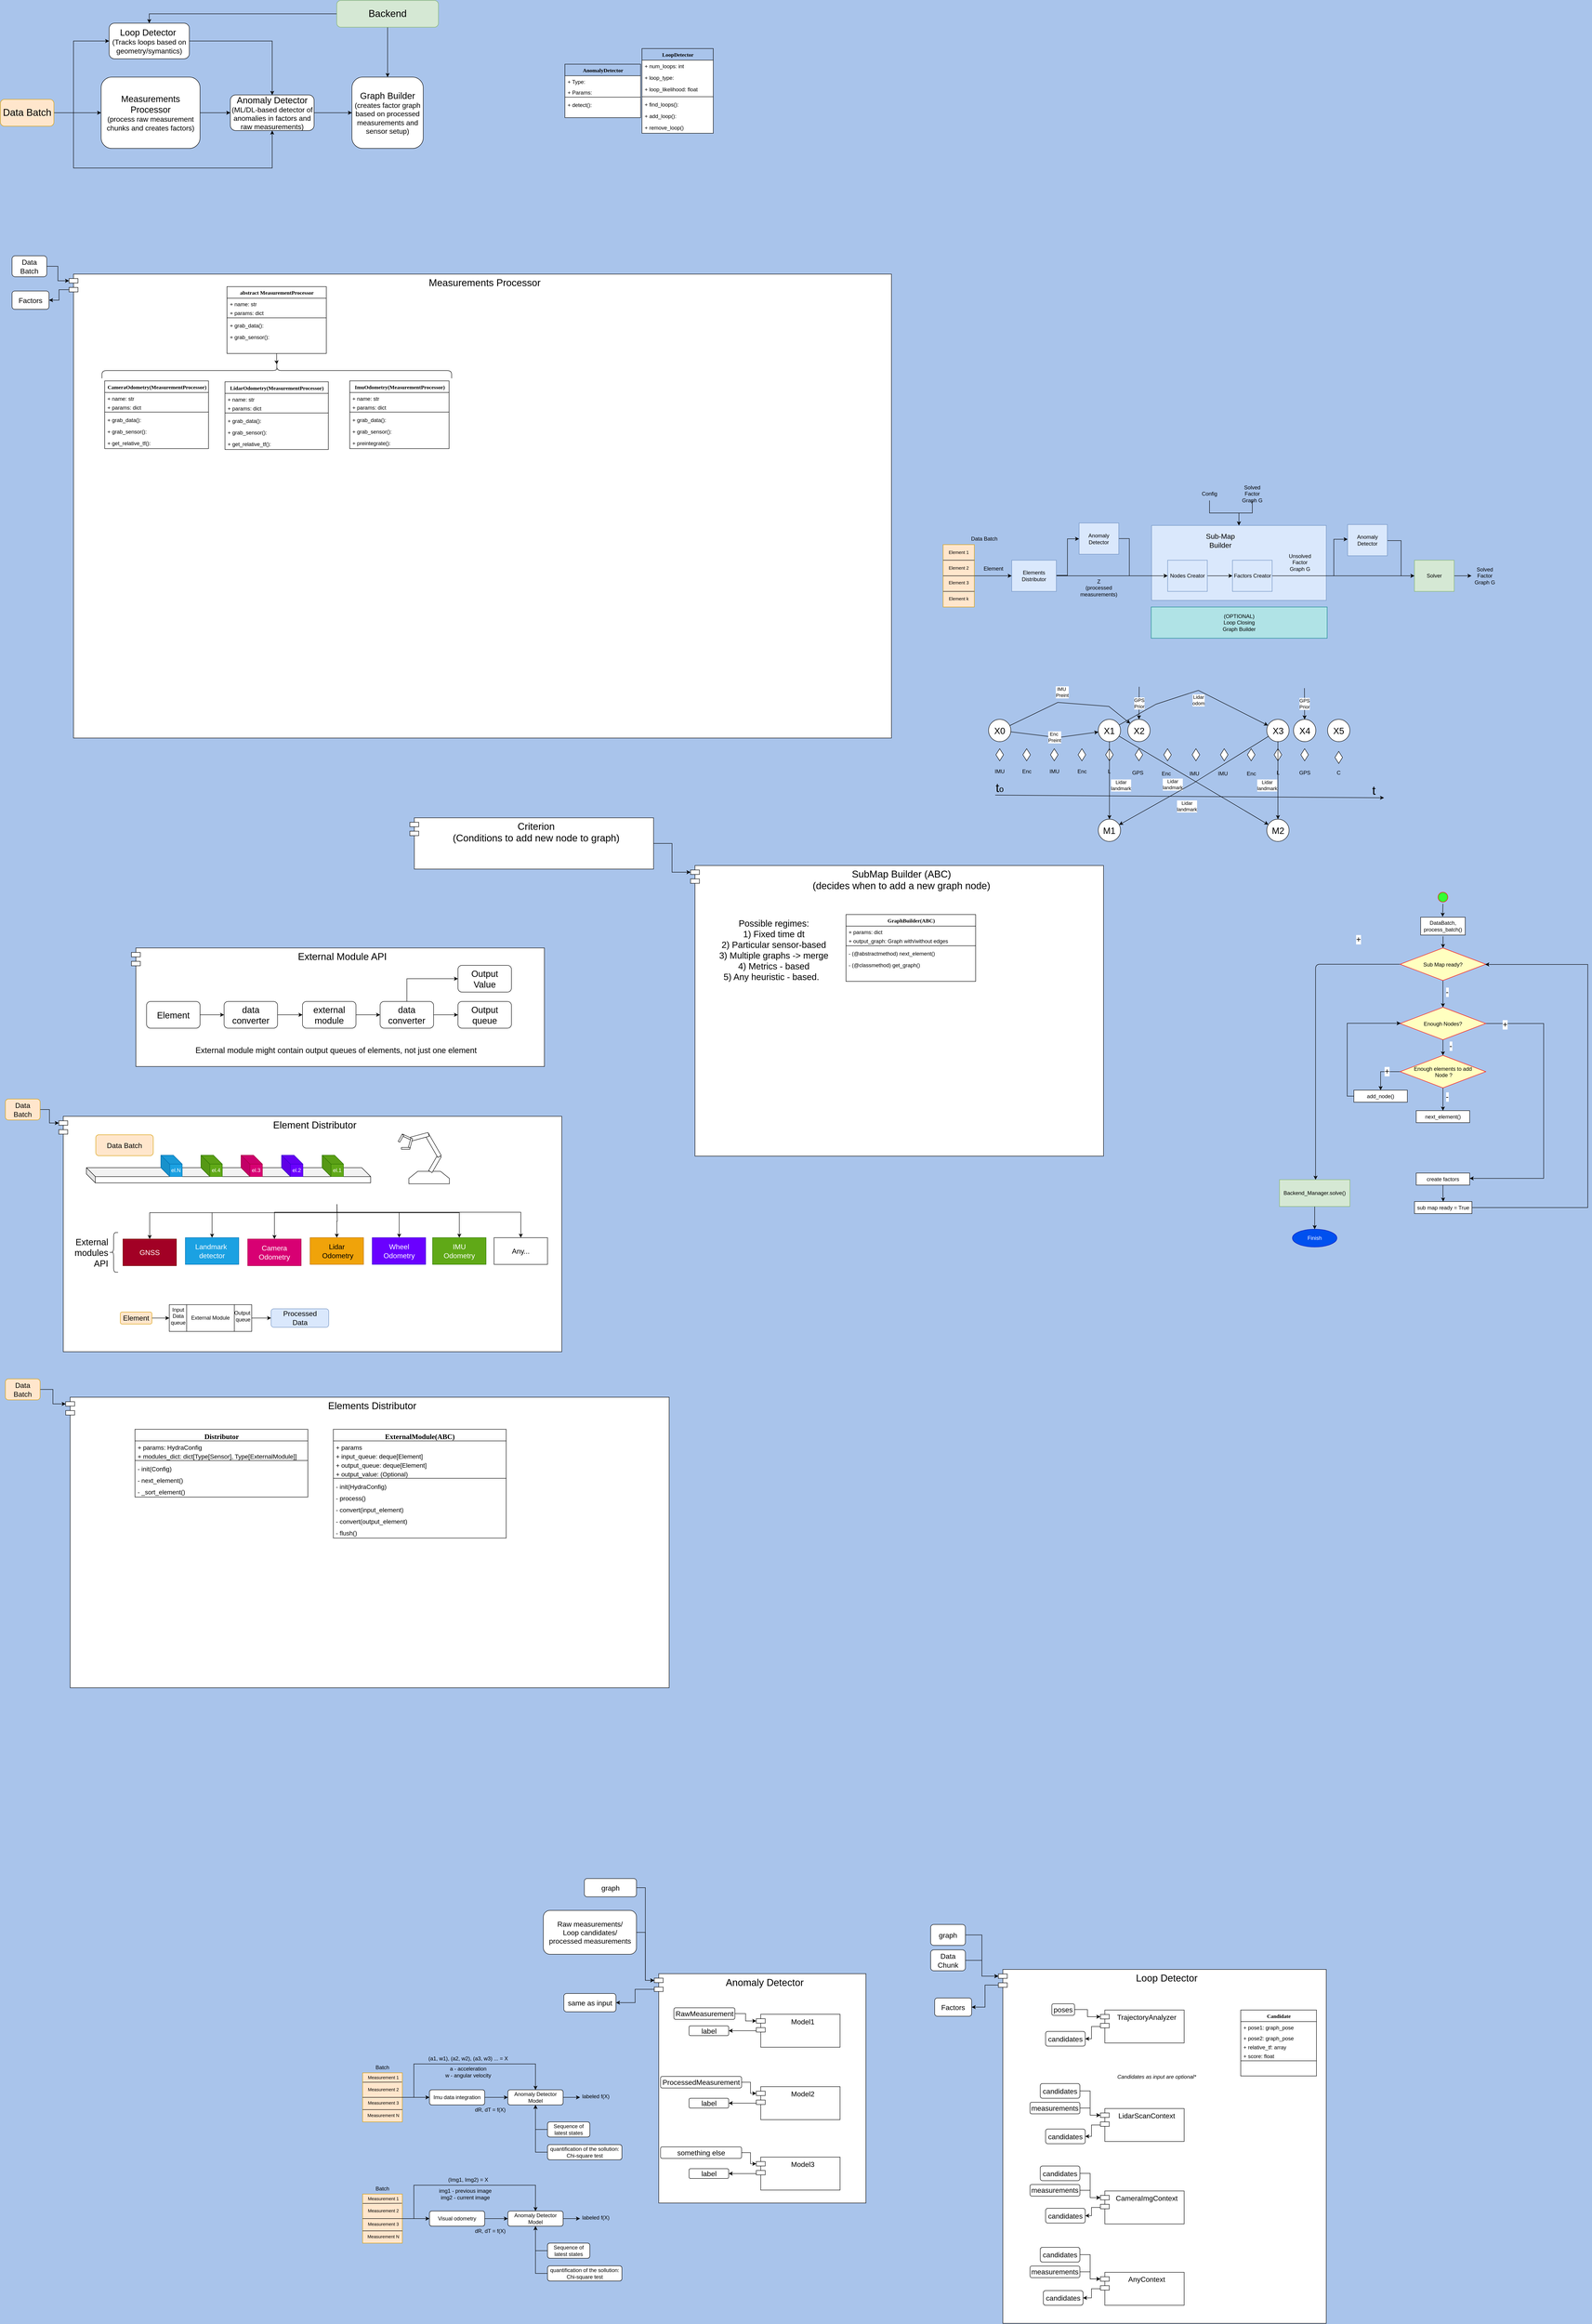 <mxfile version="21.1.2" type="device">
  <diagram name="Page-1" id="6133507b-19e7-1e82-6fc7-422aa6c4b21f">
    <mxGraphModel dx="2402" dy="753" grid="0" gridSize="10" guides="1" tooltips="1" connect="1" arrows="1" fold="1" page="1" pageScale="1" pageWidth="1100" pageHeight="850" background="#A9C4EB" math="0" shadow="0">
      <root>
        <mxCell id="0" />
        <mxCell id="1" parent="0" />
        <mxCell id="uGEq2eV-W03FdyliBu1q-13" value="&lt;span style=&quot;font-size: 22px;&quot;&gt;Elements Distributor&lt;br&gt;&lt;/span&gt;" style="shape=module;align=left;spacingLeft=20;align=center;verticalAlign=top;whiteSpace=wrap;html=1;" parent="1" vertex="1">
          <mxGeometry x="-900.5" y="3151" width="1354.5" height="652" as="geometry" />
        </mxCell>
        <mxCell id="uGEq2eV-W03FdyliBu1q-2" value="" style="rounded=0;whiteSpace=wrap;html=1;fillColor=#dae8fc;strokeColor=#6c8ebf;" parent="1" vertex="1">
          <mxGeometry x="1537" y="1195" width="392" height="168" as="geometry" />
        </mxCell>
        <mxCell id="cmbBCZXr3KO4VdV7eKeR-48" value="&lt;span style=&quot;font-size: 22px;&quot;&gt;External Module API&lt;br&gt;&lt;/span&gt;" style="shape=module;align=left;spacingLeft=20;align=center;verticalAlign=top;whiteSpace=wrap;html=1;" parent="1" vertex="1">
          <mxGeometry x="-753" y="2143" width="927" height="266" as="geometry" />
        </mxCell>
        <mxCell id="UJDx8VH_fSjyyaCmhiH3-1" value="&lt;span style=&quot;font-size: 22px;&quot;&gt;Element Distributor&lt;/span&gt;" style="shape=module;align=left;spacingLeft=20;align=center;verticalAlign=top;whiteSpace=wrap;html=1;" parent="1" vertex="1">
          <mxGeometry x="-916" y="2520.75" width="1129" height="528.25" as="geometry" />
        </mxCell>
        <mxCell id="TKWjIK_nqhg0Qx_Ndcxz-42" style="edgeStyle=orthogonalEdgeStyle;rounded=0;orthogonalLoop=1;jettySize=auto;html=1;exitX=0;exitY=0;exitDx=0;exitDy=35;exitPerimeter=0;entryX=1;entryY=0.5;entryDx=0;entryDy=0;" parent="1" source="TKWjIK_nqhg0Qx_Ndcxz-37" target="TKWjIK_nqhg0Qx_Ndcxz-40" edge="1">
          <mxGeometry relative="1" as="geometry" />
        </mxCell>
        <mxCell id="TKWjIK_nqhg0Qx_Ndcxz-37" value="&lt;font style=&quot;font-size: 22px;&quot;&gt;Measurements Processor&lt;/font&gt;" style="shape=module;align=left;spacingLeft=20;align=center;verticalAlign=top;whiteSpace=wrap;html=1;" parent="1" vertex="1">
          <mxGeometry x="-893" y="631" width="1846" height="1041" as="geometry" />
        </mxCell>
        <mxCell id="jgLlG5gbJCbwpfzQCMnW-12" value="LoopDetector" style="swimlane;html=1;fontStyle=1;align=center;verticalAlign=top;childLayout=stackLayout;horizontal=1;startSize=26;horizontalStack=0;resizeParent=1;resizeLast=0;collapsible=1;marginBottom=0;swimlaneFillColor=#ffffff;rounded=0;shadow=0;comic=0;labelBackgroundColor=none;strokeWidth=1;fillColor=none;fontFamily=Verdana;fontSize=12" parent="1" vertex="1">
          <mxGeometry x="393" y="125" width="160" height="190" as="geometry" />
        </mxCell>
        <mxCell id="jgLlG5gbJCbwpfzQCMnW-13" value="+ num_loops: int" style="text;html=1;strokeColor=none;fillColor=none;align=left;verticalAlign=top;spacingLeft=4;spacingRight=4;whiteSpace=wrap;overflow=hidden;rotatable=0;points=[[0,0.5],[1,0.5]];portConstraint=eastwest;" parent="jgLlG5gbJCbwpfzQCMnW-12" vertex="1">
          <mxGeometry y="26" width="160" height="26" as="geometry" />
        </mxCell>
        <mxCell id="jgLlG5gbJCbwpfzQCMnW-14" value="+ loop_type:&amp;nbsp;" style="text;html=1;strokeColor=none;fillColor=none;align=left;verticalAlign=top;spacingLeft=4;spacingRight=4;whiteSpace=wrap;overflow=hidden;rotatable=0;points=[[0,0.5],[1,0.5]];portConstraint=eastwest;" parent="jgLlG5gbJCbwpfzQCMnW-12" vertex="1">
          <mxGeometry y="52" width="160" height="26" as="geometry" />
        </mxCell>
        <mxCell id="jgLlG5gbJCbwpfzQCMnW-15" value="+ loop_likelihood: float" style="text;html=1;strokeColor=none;fillColor=none;align=left;verticalAlign=top;spacingLeft=4;spacingRight=4;whiteSpace=wrap;overflow=hidden;rotatable=0;points=[[0,0.5],[1,0.5]];portConstraint=eastwest;" parent="jgLlG5gbJCbwpfzQCMnW-12" vertex="1">
          <mxGeometry y="78" width="160" height="26" as="geometry" />
        </mxCell>
        <mxCell id="jgLlG5gbJCbwpfzQCMnW-16" value="" style="line;html=1;strokeWidth=1;fillColor=none;align=left;verticalAlign=middle;spacingTop=-1;spacingLeft=3;spacingRight=3;rotatable=0;labelPosition=right;points=[];portConstraint=eastwest;" parent="jgLlG5gbJCbwpfzQCMnW-12" vertex="1">
          <mxGeometry y="104" width="160" height="8" as="geometry" />
        </mxCell>
        <mxCell id="jgLlG5gbJCbwpfzQCMnW-17" value="+ find_loops():" style="text;html=1;strokeColor=none;fillColor=none;align=left;verticalAlign=top;spacingLeft=4;spacingRight=4;whiteSpace=wrap;overflow=hidden;rotatable=0;points=[[0,0.5],[1,0.5]];portConstraint=eastwest;" parent="jgLlG5gbJCbwpfzQCMnW-12" vertex="1">
          <mxGeometry y="112" width="160" height="26" as="geometry" />
        </mxCell>
        <mxCell id="jgLlG5gbJCbwpfzQCMnW-18" value="+ add_loop():" style="text;html=1;strokeColor=none;fillColor=none;align=left;verticalAlign=top;spacingLeft=4;spacingRight=4;whiteSpace=wrap;overflow=hidden;rotatable=0;points=[[0,0.5],[1,0.5]];portConstraint=eastwest;" parent="jgLlG5gbJCbwpfzQCMnW-12" vertex="1">
          <mxGeometry y="138" width="160" height="26" as="geometry" />
        </mxCell>
        <mxCell id="jgLlG5gbJCbwpfzQCMnW-19" value="+ remove_loop()" style="text;html=1;strokeColor=none;fillColor=none;align=left;verticalAlign=top;spacingLeft=4;spacingRight=4;whiteSpace=wrap;overflow=hidden;rotatable=0;points=[[0,0.5],[1,0.5]];portConstraint=eastwest;" parent="jgLlG5gbJCbwpfzQCMnW-12" vertex="1">
          <mxGeometry y="164" width="160" height="26" as="geometry" />
        </mxCell>
        <mxCell id="TKWjIK_nqhg0Qx_Ndcxz-6" style="edgeStyle=orthogonalEdgeStyle;rounded=0;orthogonalLoop=1;jettySize=auto;html=1;entryX=0;entryY=0.5;entryDx=0;entryDy=0;" parent="1" source="TKWjIK_nqhg0Qx_Ndcxz-1" target="TKWjIK_nqhg0Qx_Ndcxz-5" edge="1">
          <mxGeometry relative="1" as="geometry" />
        </mxCell>
        <mxCell id="TKWjIK_nqhg0Qx_Ndcxz-1" value="&lt;font style=&quot;&quot;&gt;&lt;span style=&quot;font-size: 20px;&quot;&gt;Measurements Processor&lt;/span&gt;&lt;br&gt;&lt;font style=&quot;font-size: 16px;&quot;&gt;(process raw measurement chunks and creates factors)&lt;/font&gt;&lt;br&gt;&lt;/font&gt;" style="rounded=1;whiteSpace=wrap;html=1;" parent="1" vertex="1">
          <mxGeometry x="-821" y="189" width="222" height="160" as="geometry" />
        </mxCell>
        <mxCell id="TKWjIK_nqhg0Qx_Ndcxz-3" style="edgeStyle=orthogonalEdgeStyle;rounded=0;orthogonalLoop=1;jettySize=auto;html=1;entryX=0;entryY=0.5;entryDx=0;entryDy=0;" parent="1" source="TKWjIK_nqhg0Qx_Ndcxz-2" target="TKWjIK_nqhg0Qx_Ndcxz-1" edge="1">
          <mxGeometry relative="1" as="geometry" />
        </mxCell>
        <mxCell id="TKWjIK_nqhg0Qx_Ndcxz-7" style="edgeStyle=orthogonalEdgeStyle;rounded=0;orthogonalLoop=1;jettySize=auto;html=1;entryX=0.5;entryY=1;entryDx=0;entryDy=0;exitX=1;exitY=0.5;exitDx=0;exitDy=0;" parent="1" source="TKWjIK_nqhg0Qx_Ndcxz-2" target="TKWjIK_nqhg0Qx_Ndcxz-5" edge="1">
          <mxGeometry relative="1" as="geometry">
            <Array as="points">
              <mxPoint x="-883" y="269" />
              <mxPoint x="-883" y="393" />
              <mxPoint x="-437" y="393" />
            </Array>
          </mxGeometry>
        </mxCell>
        <mxCell id="TKWjIK_nqhg0Qx_Ndcxz-31" style="edgeStyle=orthogonalEdgeStyle;rounded=0;orthogonalLoop=1;jettySize=auto;html=1;entryX=0;entryY=0.5;entryDx=0;entryDy=0;" parent="1" source="TKWjIK_nqhg0Qx_Ndcxz-2" target="TKWjIK_nqhg0Qx_Ndcxz-4" edge="1">
          <mxGeometry relative="1" as="geometry">
            <Array as="points">
              <mxPoint x="-883" y="269" />
              <mxPoint x="-883" y="108" />
            </Array>
          </mxGeometry>
        </mxCell>
        <mxCell id="TKWjIK_nqhg0Qx_Ndcxz-2" value="&lt;font style=&quot;font-size: 22px;&quot;&gt;Data Batch&lt;/font&gt;" style="rounded=1;whiteSpace=wrap;html=1;fillColor=#ffe6cc;strokeColor=#d79b00;" parent="1" vertex="1">
          <mxGeometry x="-1047" y="239" width="120" height="60" as="geometry" />
        </mxCell>
        <mxCell id="TKWjIK_nqhg0Qx_Ndcxz-33" style="edgeStyle=orthogonalEdgeStyle;rounded=0;orthogonalLoop=1;jettySize=auto;html=1;entryX=0.5;entryY=0;entryDx=0;entryDy=0;" parent="1" source="TKWjIK_nqhg0Qx_Ndcxz-4" target="TKWjIK_nqhg0Qx_Ndcxz-5" edge="1">
          <mxGeometry relative="1" as="geometry" />
        </mxCell>
        <mxCell id="TKWjIK_nqhg0Qx_Ndcxz-4" value="&lt;font style=&quot;&quot;&gt;&lt;span style=&quot;font-size: 20px;&quot;&gt;Loop Detector&amp;nbsp;&lt;/span&gt;&lt;br&gt;&lt;font style=&quot;font-size: 16px;&quot;&gt;(Tracks loops based on geometry/symantics)&lt;/font&gt;&lt;br&gt;&lt;/font&gt;" style="rounded=1;whiteSpace=wrap;html=1;" parent="1" vertex="1">
          <mxGeometry x="-803" y="68" width="180" height="80" as="geometry" />
        </mxCell>
        <mxCell id="TKWjIK_nqhg0Qx_Ndcxz-12" style="edgeStyle=orthogonalEdgeStyle;rounded=0;orthogonalLoop=1;jettySize=auto;html=1;entryX=0;entryY=0.5;entryDx=0;entryDy=0;" parent="1" source="TKWjIK_nqhg0Qx_Ndcxz-5" target="TKWjIK_nqhg0Qx_Ndcxz-11" edge="1">
          <mxGeometry relative="1" as="geometry" />
        </mxCell>
        <mxCell id="TKWjIK_nqhg0Qx_Ndcxz-5" value="&lt;font style=&quot;&quot;&gt;&lt;span style=&quot;font-size: 20px;&quot;&gt;Anomaly Detector&lt;/span&gt;&lt;br&gt;&lt;font style=&quot;font-size: 16px;&quot;&gt;(ML/DL-based detector of anomalies in factors and raw measurements)&lt;/font&gt;&lt;br&gt;&lt;/font&gt;" style="rounded=1;whiteSpace=wrap;html=1;" parent="1" vertex="1">
          <mxGeometry x="-531" y="229" width="188" height="80" as="geometry" />
        </mxCell>
        <mxCell id="TKWjIK_nqhg0Qx_Ndcxz-11" value="&lt;font style=&quot;&quot;&gt;&lt;span style=&quot;font-size: 20px;&quot;&gt;Graph Builder&lt;/span&gt;&lt;br&gt;&lt;font style=&quot;font-size: 16px;&quot;&gt;(creates factor graph based on processed measurements and sensor setup)&lt;/font&gt;&lt;br&gt;&lt;/font&gt;" style="rounded=1;whiteSpace=wrap;html=1;" parent="1" vertex="1">
          <mxGeometry x="-258" y="189" width="160" height="160" as="geometry" />
        </mxCell>
        <mxCell id="TKWjIK_nqhg0Qx_Ndcxz-14" style="edgeStyle=orthogonalEdgeStyle;rounded=0;orthogonalLoop=1;jettySize=auto;html=1;entryX=0.5;entryY=0;entryDx=0;entryDy=0;" parent="1" source="TKWjIK_nqhg0Qx_Ndcxz-13" target="TKWjIK_nqhg0Qx_Ndcxz-11" edge="1">
          <mxGeometry relative="1" as="geometry" />
        </mxCell>
        <mxCell id="TKWjIK_nqhg0Qx_Ndcxz-32" style="edgeStyle=orthogonalEdgeStyle;rounded=0;orthogonalLoop=1;jettySize=auto;html=1;entryX=0.5;entryY=0;entryDx=0;entryDy=0;" parent="1" source="TKWjIK_nqhg0Qx_Ndcxz-13" target="TKWjIK_nqhg0Qx_Ndcxz-4" edge="1">
          <mxGeometry relative="1" as="geometry" />
        </mxCell>
        <mxCell id="TKWjIK_nqhg0Qx_Ndcxz-13" value="&lt;span style=&quot;font-size: 22px;&quot;&gt;Backend&lt;br&gt;&lt;/span&gt;" style="rounded=1;whiteSpace=wrap;html=1;fillColor=#d5e8d4;strokeColor=#82b366;" parent="1" vertex="1">
          <mxGeometry x="-292" y="17" width="228" height="60" as="geometry" />
        </mxCell>
        <mxCell id="TKWjIK_nqhg0Qx_Ndcxz-15" value="AnomalyDetector" style="swimlane;html=1;fontStyle=1;align=center;verticalAlign=top;childLayout=stackLayout;horizontal=1;startSize=26;horizontalStack=0;resizeParent=1;resizeLast=0;collapsible=1;marginBottom=0;swimlaneFillColor=#ffffff;rounded=0;shadow=0;comic=0;labelBackgroundColor=none;strokeWidth=1;fillColor=none;fontFamily=Verdana;fontSize=12" parent="1" vertex="1">
          <mxGeometry x="220" y="160" width="170" height="120" as="geometry" />
        </mxCell>
        <mxCell id="TKWjIK_nqhg0Qx_Ndcxz-16" value="+ Type:" style="text;html=1;strokeColor=none;fillColor=none;align=left;verticalAlign=top;spacingLeft=4;spacingRight=4;whiteSpace=wrap;overflow=hidden;rotatable=0;points=[[0,0.5],[1,0.5]];portConstraint=eastwest;" parent="TKWjIK_nqhg0Qx_Ndcxz-15" vertex="1">
          <mxGeometry y="26" width="170" height="24" as="geometry" />
        </mxCell>
        <mxCell id="TKWjIK_nqhg0Qx_Ndcxz-17" value="+ Params:" style="text;html=1;strokeColor=none;fillColor=none;align=left;verticalAlign=top;spacingLeft=4;spacingRight=4;whiteSpace=wrap;overflow=hidden;rotatable=0;points=[[0,0.5],[1,0.5]];portConstraint=eastwest;" parent="TKWjIK_nqhg0Qx_Ndcxz-15" vertex="1">
          <mxGeometry y="50" width="170" height="20" as="geometry" />
        </mxCell>
        <mxCell id="TKWjIK_nqhg0Qx_Ndcxz-18" value="" style="line;html=1;strokeWidth=1;fillColor=none;align=left;verticalAlign=middle;spacingTop=-1;spacingLeft=3;spacingRight=3;rotatable=0;labelPosition=right;points=[];portConstraint=eastwest;" parent="TKWjIK_nqhg0Qx_Ndcxz-15" vertex="1">
          <mxGeometry y="70" width="170" height="8" as="geometry" />
        </mxCell>
        <mxCell id="TKWjIK_nqhg0Qx_Ndcxz-19" value="+ detect():" style="text;html=1;strokeColor=none;fillColor=none;align=left;verticalAlign=top;spacingLeft=4;spacingRight=4;whiteSpace=wrap;overflow=hidden;rotatable=0;points=[[0,0.5],[1,0.5]];portConstraint=eastwest;" parent="TKWjIK_nqhg0Qx_Ndcxz-15" vertex="1">
          <mxGeometry y="78" width="170" height="26" as="geometry" />
        </mxCell>
        <mxCell id="TKWjIK_nqhg0Qx_Ndcxz-39" style="edgeStyle=orthogonalEdgeStyle;rounded=0;orthogonalLoop=1;jettySize=auto;html=1;entryX=0;entryY=0;entryDx=0;entryDy=15;entryPerimeter=0;" parent="1" source="TKWjIK_nqhg0Qx_Ndcxz-38" target="TKWjIK_nqhg0Qx_Ndcxz-37" edge="1">
          <mxGeometry relative="1" as="geometry" />
        </mxCell>
        <mxCell id="TKWjIK_nqhg0Qx_Ndcxz-38" value="&lt;font style=&quot;font-size: 16px;&quot;&gt;Data Batch&lt;/font&gt;" style="rounded=1;whiteSpace=wrap;html=1;" parent="1" vertex="1">
          <mxGeometry x="-1021" y="590" width="78" height="47" as="geometry" />
        </mxCell>
        <mxCell id="TKWjIK_nqhg0Qx_Ndcxz-40" value="&lt;font style=&quot;font-size: 16px;&quot;&gt;Factors&lt;/font&gt;" style="rounded=1;whiteSpace=wrap;html=1;" parent="1" vertex="1">
          <mxGeometry x="-1021" y="669" width="83" height="41" as="geometry" />
        </mxCell>
        <mxCell id="FBjPzx07GxaDUaOyeUmr-117" style="edgeStyle=orthogonalEdgeStyle;rounded=0;orthogonalLoop=1;jettySize=auto;html=1;entryX=0.1;entryY=0.5;entryDx=0;entryDy=0;entryPerimeter=0;" parent="1" source="FBjPzx07GxaDUaOyeUmr-86" target="FBjPzx07GxaDUaOyeUmr-116" edge="1">
          <mxGeometry relative="1" as="geometry" />
        </mxCell>
        <mxCell id="FBjPzx07GxaDUaOyeUmr-86" value="abstract MeasurementProcessor" style="swimlane;html=1;fontStyle=1;align=center;verticalAlign=top;childLayout=stackLayout;horizontal=1;startSize=26;horizontalStack=0;resizeParent=1;resizeLast=0;collapsible=1;marginBottom=0;swimlaneFillColor=#ffffff;rounded=0;shadow=0;comic=0;labelBackgroundColor=none;strokeWidth=1;fillColor=none;fontFamily=Verdana;fontSize=12" parent="1" vertex="1">
          <mxGeometry x="-538.5" y="659.08" width="223" height="150" as="geometry" />
        </mxCell>
        <mxCell id="FBjPzx07GxaDUaOyeUmr-88" value="+ name: str" style="text;html=1;strokeColor=none;fillColor=none;align=left;verticalAlign=top;spacingLeft=4;spacingRight=4;whiteSpace=wrap;overflow=hidden;rotatable=0;points=[[0,0.5],[1,0.5]];portConstraint=eastwest;" parent="FBjPzx07GxaDUaOyeUmr-86" vertex="1">
          <mxGeometry y="26" width="223" height="20" as="geometry" />
        </mxCell>
        <mxCell id="FBjPzx07GxaDUaOyeUmr-89" value="+ params: dict" style="text;html=1;strokeColor=none;fillColor=none;align=left;verticalAlign=top;spacingLeft=4;spacingRight=4;whiteSpace=wrap;overflow=hidden;rotatable=0;points=[[0,0.5],[1,0.5]];portConstraint=eastwest;" parent="FBjPzx07GxaDUaOyeUmr-86" vertex="1">
          <mxGeometry y="46" width="223" height="20" as="geometry" />
        </mxCell>
        <mxCell id="FBjPzx07GxaDUaOyeUmr-90" value="" style="line;html=1;strokeWidth=1;fillColor=none;align=left;verticalAlign=middle;spacingTop=-1;spacingLeft=3;spacingRight=3;rotatable=0;labelPosition=right;points=[];portConstraint=eastwest;" parent="FBjPzx07GxaDUaOyeUmr-86" vertex="1">
          <mxGeometry y="66" width="223" height="8" as="geometry" />
        </mxCell>
        <mxCell id="FBjPzx07GxaDUaOyeUmr-92" value="+ grab_data():" style="text;html=1;strokeColor=none;fillColor=none;align=left;verticalAlign=top;spacingLeft=4;spacingRight=4;whiteSpace=wrap;overflow=hidden;rotatable=0;points=[[0,0.5],[1,0.5]];portConstraint=eastwest;" parent="FBjPzx07GxaDUaOyeUmr-86" vertex="1">
          <mxGeometry y="74" width="223" height="26" as="geometry" />
        </mxCell>
        <mxCell id="FBjPzx07GxaDUaOyeUmr-91" value="+ grab_sensor():" style="text;html=1;strokeColor=none;fillColor=none;align=left;verticalAlign=top;spacingLeft=4;spacingRight=4;whiteSpace=wrap;overflow=hidden;rotatable=0;points=[[0,0.5],[1,0.5]];portConstraint=eastwest;" parent="FBjPzx07GxaDUaOyeUmr-86" vertex="1">
          <mxGeometry y="100" width="223" height="26" as="geometry" />
        </mxCell>
        <mxCell id="FBjPzx07GxaDUaOyeUmr-94" value="CameraOdometry(MeasurementProcessor)" style="swimlane;html=1;fontStyle=1;align=center;verticalAlign=top;childLayout=stackLayout;horizontal=1;startSize=26;horizontalStack=0;resizeParent=1;resizeLast=0;collapsible=1;marginBottom=0;swimlaneFillColor=#ffffff;rounded=0;shadow=0;comic=0;labelBackgroundColor=none;strokeWidth=1;fillColor=none;fontFamily=Verdana;fontSize=12" parent="1" vertex="1">
          <mxGeometry x="-813" y="870.57" width="233" height="152" as="geometry" />
        </mxCell>
        <mxCell id="FBjPzx07GxaDUaOyeUmr-95" value="+ name: str" style="text;html=1;strokeColor=none;fillColor=none;align=left;verticalAlign=top;spacingLeft=4;spacingRight=4;whiteSpace=wrap;overflow=hidden;rotatable=0;points=[[0,0.5],[1,0.5]];portConstraint=eastwest;" parent="FBjPzx07GxaDUaOyeUmr-94" vertex="1">
          <mxGeometry y="26" width="233" height="20" as="geometry" />
        </mxCell>
        <mxCell id="FBjPzx07GxaDUaOyeUmr-96" value="+ params: dict" style="text;html=1;strokeColor=none;fillColor=none;align=left;verticalAlign=top;spacingLeft=4;spacingRight=4;whiteSpace=wrap;overflow=hidden;rotatable=0;points=[[0,0.5],[1,0.5]];portConstraint=eastwest;" parent="FBjPzx07GxaDUaOyeUmr-94" vertex="1">
          <mxGeometry y="46" width="233" height="20" as="geometry" />
        </mxCell>
        <mxCell id="FBjPzx07GxaDUaOyeUmr-97" value="" style="line;html=1;strokeWidth=1;fillColor=none;align=left;verticalAlign=middle;spacingTop=-1;spacingLeft=3;spacingRight=3;rotatable=0;labelPosition=right;points=[];portConstraint=eastwest;" parent="FBjPzx07GxaDUaOyeUmr-94" vertex="1">
          <mxGeometry y="66" width="233" height="8" as="geometry" />
        </mxCell>
        <mxCell id="FBjPzx07GxaDUaOyeUmr-98" value="+ grab_data():" style="text;html=1;strokeColor=none;fillColor=none;align=left;verticalAlign=top;spacingLeft=4;spacingRight=4;whiteSpace=wrap;overflow=hidden;rotatable=0;points=[[0,0.5],[1,0.5]];portConstraint=eastwest;" parent="FBjPzx07GxaDUaOyeUmr-94" vertex="1">
          <mxGeometry y="74" width="233" height="26" as="geometry" />
        </mxCell>
        <mxCell id="FBjPzx07GxaDUaOyeUmr-99" value="+ grab_sensor():" style="text;html=1;strokeColor=none;fillColor=none;align=left;verticalAlign=top;spacingLeft=4;spacingRight=4;whiteSpace=wrap;overflow=hidden;rotatable=0;points=[[0,0.5],[1,0.5]];portConstraint=eastwest;" parent="FBjPzx07GxaDUaOyeUmr-94" vertex="1">
          <mxGeometry y="100" width="233" height="26" as="geometry" />
        </mxCell>
        <mxCell id="FBjPzx07GxaDUaOyeUmr-106" value="+ get_relative_tf():" style="text;html=1;strokeColor=none;fillColor=none;align=left;verticalAlign=top;spacingLeft=4;spacingRight=4;whiteSpace=wrap;overflow=hidden;rotatable=0;points=[[0,0.5],[1,0.5]];portConstraint=eastwest;" parent="FBjPzx07GxaDUaOyeUmr-94" vertex="1">
          <mxGeometry y="126" width="233" height="26" as="geometry" />
        </mxCell>
        <mxCell id="FBjPzx07GxaDUaOyeUmr-100" value="LidarOdometry(MeasurementProcessor)" style="swimlane;html=1;fontStyle=1;align=center;verticalAlign=top;childLayout=stackLayout;horizontal=1;startSize=26;horizontalStack=0;resizeParent=1;resizeLast=0;collapsible=1;marginBottom=0;swimlaneFillColor=#ffffff;rounded=0;shadow=0;comic=0;labelBackgroundColor=none;strokeWidth=1;fillColor=none;fontFamily=Verdana;fontSize=12" parent="1" vertex="1">
          <mxGeometry x="-543" y="872.57" width="232" height="152" as="geometry" />
        </mxCell>
        <mxCell id="FBjPzx07GxaDUaOyeUmr-101" value="+ name: str" style="text;html=1;strokeColor=none;fillColor=none;align=left;verticalAlign=top;spacingLeft=4;spacingRight=4;whiteSpace=wrap;overflow=hidden;rotatable=0;points=[[0,0.5],[1,0.5]];portConstraint=eastwest;" parent="FBjPzx07GxaDUaOyeUmr-100" vertex="1">
          <mxGeometry y="26" width="232" height="20" as="geometry" />
        </mxCell>
        <mxCell id="FBjPzx07GxaDUaOyeUmr-102" value="+ params: dict" style="text;html=1;strokeColor=none;fillColor=none;align=left;verticalAlign=top;spacingLeft=4;spacingRight=4;whiteSpace=wrap;overflow=hidden;rotatable=0;points=[[0,0.5],[1,0.5]];portConstraint=eastwest;" parent="FBjPzx07GxaDUaOyeUmr-100" vertex="1">
          <mxGeometry y="46" width="232" height="20" as="geometry" />
        </mxCell>
        <mxCell id="FBjPzx07GxaDUaOyeUmr-103" value="" style="line;html=1;strokeWidth=1;fillColor=none;align=left;verticalAlign=middle;spacingTop=-1;spacingLeft=3;spacingRight=3;rotatable=0;labelPosition=right;points=[];portConstraint=eastwest;" parent="FBjPzx07GxaDUaOyeUmr-100" vertex="1">
          <mxGeometry y="66" width="232" height="8" as="geometry" />
        </mxCell>
        <mxCell id="FBjPzx07GxaDUaOyeUmr-104" value="+ grab_data():" style="text;html=1;strokeColor=none;fillColor=none;align=left;verticalAlign=top;spacingLeft=4;spacingRight=4;whiteSpace=wrap;overflow=hidden;rotatable=0;points=[[0,0.5],[1,0.5]];portConstraint=eastwest;" parent="FBjPzx07GxaDUaOyeUmr-100" vertex="1">
          <mxGeometry y="74" width="232" height="26" as="geometry" />
        </mxCell>
        <mxCell id="FBjPzx07GxaDUaOyeUmr-105" value="+ grab_sensor():" style="text;html=1;strokeColor=none;fillColor=none;align=left;verticalAlign=top;spacingLeft=4;spacingRight=4;whiteSpace=wrap;overflow=hidden;rotatable=0;points=[[0,0.5],[1,0.5]];portConstraint=eastwest;" parent="FBjPzx07GxaDUaOyeUmr-100" vertex="1">
          <mxGeometry y="100" width="232" height="26" as="geometry" />
        </mxCell>
        <mxCell id="FBjPzx07GxaDUaOyeUmr-107" value="+ get_relative_tf():" style="text;html=1;strokeColor=none;fillColor=none;align=left;verticalAlign=top;spacingLeft=4;spacingRight=4;whiteSpace=wrap;overflow=hidden;rotatable=0;points=[[0,0.5],[1,0.5]];portConstraint=eastwest;" parent="FBjPzx07GxaDUaOyeUmr-100" vertex="1">
          <mxGeometry y="126" width="232" height="26" as="geometry" />
        </mxCell>
        <mxCell id="FBjPzx07GxaDUaOyeUmr-108" value="ImuOdometry(MeasurementProcessor)" style="swimlane;html=1;fontStyle=1;align=center;verticalAlign=top;childLayout=stackLayout;horizontal=1;startSize=26;horizontalStack=0;resizeParent=1;resizeLast=0;collapsible=1;marginBottom=0;swimlaneFillColor=#ffffff;rounded=0;shadow=0;comic=0;labelBackgroundColor=none;strokeWidth=1;fillColor=none;fontFamily=Verdana;fontSize=12" parent="1" vertex="1">
          <mxGeometry x="-263" y="870.57" width="223" height="152" as="geometry" />
        </mxCell>
        <mxCell id="FBjPzx07GxaDUaOyeUmr-109" value="+ name: str" style="text;html=1;strokeColor=none;fillColor=none;align=left;verticalAlign=top;spacingLeft=4;spacingRight=4;whiteSpace=wrap;overflow=hidden;rotatable=0;points=[[0,0.5],[1,0.5]];portConstraint=eastwest;" parent="FBjPzx07GxaDUaOyeUmr-108" vertex="1">
          <mxGeometry y="26" width="223" height="20" as="geometry" />
        </mxCell>
        <mxCell id="FBjPzx07GxaDUaOyeUmr-110" value="+ params: dict" style="text;html=1;strokeColor=none;fillColor=none;align=left;verticalAlign=top;spacingLeft=4;spacingRight=4;whiteSpace=wrap;overflow=hidden;rotatable=0;points=[[0,0.5],[1,0.5]];portConstraint=eastwest;" parent="FBjPzx07GxaDUaOyeUmr-108" vertex="1">
          <mxGeometry y="46" width="223" height="20" as="geometry" />
        </mxCell>
        <mxCell id="FBjPzx07GxaDUaOyeUmr-111" value="" style="line;html=1;strokeWidth=1;fillColor=none;align=left;verticalAlign=middle;spacingTop=-1;spacingLeft=3;spacingRight=3;rotatable=0;labelPosition=right;points=[];portConstraint=eastwest;" parent="FBjPzx07GxaDUaOyeUmr-108" vertex="1">
          <mxGeometry y="66" width="223" height="8" as="geometry" />
        </mxCell>
        <mxCell id="FBjPzx07GxaDUaOyeUmr-112" value="+ grab_data():" style="text;html=1;strokeColor=none;fillColor=none;align=left;verticalAlign=top;spacingLeft=4;spacingRight=4;whiteSpace=wrap;overflow=hidden;rotatable=0;points=[[0,0.5],[1,0.5]];portConstraint=eastwest;" parent="FBjPzx07GxaDUaOyeUmr-108" vertex="1">
          <mxGeometry y="74" width="223" height="26" as="geometry" />
        </mxCell>
        <mxCell id="FBjPzx07GxaDUaOyeUmr-113" value="+ grab_sensor():" style="text;html=1;strokeColor=none;fillColor=none;align=left;verticalAlign=top;spacingLeft=4;spacingRight=4;whiteSpace=wrap;overflow=hidden;rotatable=0;points=[[0,0.5],[1,0.5]];portConstraint=eastwest;" parent="FBjPzx07GxaDUaOyeUmr-108" vertex="1">
          <mxGeometry y="100" width="223" height="26" as="geometry" />
        </mxCell>
        <mxCell id="FBjPzx07GxaDUaOyeUmr-114" value="+ preintegrate():" style="text;html=1;strokeColor=none;fillColor=none;align=left;verticalAlign=top;spacingLeft=4;spacingRight=4;whiteSpace=wrap;overflow=hidden;rotatable=0;points=[[0,0.5],[1,0.5]];portConstraint=eastwest;" parent="FBjPzx07GxaDUaOyeUmr-108" vertex="1">
          <mxGeometry y="126" width="223" height="26" as="geometry" />
        </mxCell>
        <mxCell id="FBjPzx07GxaDUaOyeUmr-116" value="" style="shape=curlyBracket;whiteSpace=wrap;html=1;rounded=1;labelPosition=left;verticalLabelPosition=middle;align=right;verticalAlign=middle;rotation=90;" parent="1" vertex="1">
          <mxGeometry x="-444.06" y="455" width="34.75" height="784.9" as="geometry" />
        </mxCell>
        <mxCell id="FBjPzx07GxaDUaOyeUmr-119" value="&lt;span style=&quot;font-size: 22px;&quot;&gt;Loop Detector&lt;/span&gt;" style="shape=module;align=left;spacingLeft=20;align=center;verticalAlign=top;whiteSpace=wrap;html=1;" parent="1" vertex="1">
          <mxGeometry x="1193" y="4435" width="736" height="794" as="geometry" />
        </mxCell>
        <mxCell id="FBjPzx07GxaDUaOyeUmr-125" style="edgeStyle=orthogonalEdgeStyle;rounded=0;orthogonalLoop=1;jettySize=auto;html=1;entryX=0;entryY=0;entryDx=0;entryDy=15;entryPerimeter=0;" parent="1" source="FBjPzx07GxaDUaOyeUmr-120" target="FBjPzx07GxaDUaOyeUmr-119" edge="1">
          <mxGeometry relative="1" as="geometry" />
        </mxCell>
        <mxCell id="FBjPzx07GxaDUaOyeUmr-120" value="&lt;font style=&quot;font-size: 16px;&quot;&gt;Data Chunk&lt;/font&gt;" style="rounded=1;whiteSpace=wrap;html=1;" parent="1" vertex="1">
          <mxGeometry x="1041" y="4391" width="78" height="47" as="geometry" />
        </mxCell>
        <mxCell id="FBjPzx07GxaDUaOyeUmr-121" value="&lt;font style=&quot;font-size: 16px;&quot;&gt;Factors&lt;/font&gt;" style="rounded=1;whiteSpace=wrap;html=1;" parent="1" vertex="1">
          <mxGeometry x="1050" y="4499" width="83" height="41" as="geometry" />
        </mxCell>
        <mxCell id="FBjPzx07GxaDUaOyeUmr-124" style="edgeStyle=orthogonalEdgeStyle;rounded=0;orthogonalLoop=1;jettySize=auto;html=1;exitX=0;exitY=0;exitDx=0;exitDy=35;exitPerimeter=0;entryX=1;entryY=0.5;entryDx=0;entryDy=0;" parent="1" source="FBjPzx07GxaDUaOyeUmr-119" target="FBjPzx07GxaDUaOyeUmr-121" edge="1">
          <mxGeometry relative="1" as="geometry">
            <mxPoint x="1204" y="4501" as="sourcePoint" />
            <mxPoint x="1159" y="4525" as="targetPoint" />
          </mxGeometry>
        </mxCell>
        <mxCell id="FBjPzx07GxaDUaOyeUmr-127" style="edgeStyle=orthogonalEdgeStyle;rounded=0;orthogonalLoop=1;jettySize=auto;html=1;entryX=0;entryY=0;entryDx=0;entryDy=15;entryPerimeter=0;" parent="1" source="FBjPzx07GxaDUaOyeUmr-126" target="FBjPzx07GxaDUaOyeUmr-119" edge="1">
          <mxGeometry relative="1" as="geometry" />
        </mxCell>
        <mxCell id="FBjPzx07GxaDUaOyeUmr-126" value="&lt;font style=&quot;font-size: 16px;&quot;&gt;graph&lt;/font&gt;" style="rounded=1;whiteSpace=wrap;html=1;" parent="1" vertex="1">
          <mxGeometry x="1041" y="4334" width="78" height="47" as="geometry" />
        </mxCell>
        <mxCell id="FBjPzx07GxaDUaOyeUmr-138" style="edgeStyle=orthogonalEdgeStyle;rounded=0;orthogonalLoop=1;jettySize=auto;html=1;entryX=1;entryY=0.5;entryDx=0;entryDy=0;" parent="1" source="FBjPzx07GxaDUaOyeUmr-133" target="FBjPzx07GxaDUaOyeUmr-137" edge="1">
          <mxGeometry relative="1" as="geometry" />
        </mxCell>
        <mxCell id="FBjPzx07GxaDUaOyeUmr-133" value="&lt;font style=&quot;font-size: 16px;&quot;&gt;TrajectoryAnalyzer&lt;/font&gt;" style="shape=module;align=left;spacingLeft=20;align=center;verticalAlign=top;whiteSpace=wrap;html=1;" parent="1" vertex="1">
          <mxGeometry x="1422" y="4526" width="188" height="74" as="geometry" />
        </mxCell>
        <mxCell id="FBjPzx07GxaDUaOyeUmr-136" style="edgeStyle=orthogonalEdgeStyle;rounded=0;orthogonalLoop=1;jettySize=auto;html=1;entryX=0;entryY=0;entryDx=0;entryDy=15;entryPerimeter=0;" parent="1" source="FBjPzx07GxaDUaOyeUmr-135" target="FBjPzx07GxaDUaOyeUmr-133" edge="1">
          <mxGeometry relative="1" as="geometry" />
        </mxCell>
        <mxCell id="FBjPzx07GxaDUaOyeUmr-135" value="&lt;font style=&quot;font-size: 16px;&quot;&gt;poses&lt;/font&gt;" style="rounded=1;whiteSpace=wrap;html=1;" parent="1" vertex="1">
          <mxGeometry x="1313" y="4512" width="51" height="26" as="geometry" />
        </mxCell>
        <mxCell id="FBjPzx07GxaDUaOyeUmr-137" value="&lt;span style=&quot;font-size: 16px;&quot;&gt;candidates&lt;/span&gt;" style="rounded=1;whiteSpace=wrap;html=1;" parent="1" vertex="1">
          <mxGeometry x="1299" y="4574" width="89" height="33" as="geometry" />
        </mxCell>
        <mxCell id="FBjPzx07GxaDUaOyeUmr-139" style="edgeStyle=orthogonalEdgeStyle;rounded=0;orthogonalLoop=1;jettySize=auto;html=1;entryX=1;entryY=0.5;entryDx=0;entryDy=0;" parent="1" source="FBjPzx07GxaDUaOyeUmr-140" target="FBjPzx07GxaDUaOyeUmr-143" edge="1">
          <mxGeometry relative="1" as="geometry" />
        </mxCell>
        <mxCell id="FBjPzx07GxaDUaOyeUmr-140" value="&lt;span style=&quot;font-size: 16px;&quot;&gt;LidarScanContext&lt;/span&gt;" style="shape=module;align=left;spacingLeft=20;align=center;verticalAlign=top;whiteSpace=wrap;html=1;" parent="1" vertex="1">
          <mxGeometry x="1422" y="4747" width="188" height="74" as="geometry" />
        </mxCell>
        <mxCell id="FBjPzx07GxaDUaOyeUmr-141" style="edgeStyle=orthogonalEdgeStyle;rounded=0;orthogonalLoop=1;jettySize=auto;html=1;entryX=0;entryY=0;entryDx=0;entryDy=15;entryPerimeter=0;exitX=1;exitY=0.5;exitDx=0;exitDy=0;" parent="1" source="FBjPzx07GxaDUaOyeUmr-162" target="FBjPzx07GxaDUaOyeUmr-140" edge="1">
          <mxGeometry relative="1" as="geometry">
            <mxPoint x="1354.0" y="4746" as="sourcePoint" />
          </mxGeometry>
        </mxCell>
        <mxCell id="FBjPzx07GxaDUaOyeUmr-143" value="&lt;span style=&quot;font-size: 16px;&quot;&gt;candidates&lt;/span&gt;" style="rounded=1;whiteSpace=wrap;html=1;" parent="1" vertex="1">
          <mxGeometry x="1299" y="4793" width="89" height="33" as="geometry" />
        </mxCell>
        <mxCell id="FBjPzx07GxaDUaOyeUmr-146" style="edgeStyle=orthogonalEdgeStyle;rounded=0;orthogonalLoop=1;jettySize=auto;html=1;entryX=0;entryY=0;entryDx=0;entryDy=15;entryPerimeter=0;" parent="1" source="FBjPzx07GxaDUaOyeUmr-145" target="FBjPzx07GxaDUaOyeUmr-140" edge="1">
          <mxGeometry relative="1" as="geometry" />
        </mxCell>
        <mxCell id="FBjPzx07GxaDUaOyeUmr-145" value="&lt;span style=&quot;font-size: 16px;&quot;&gt;candidates&lt;/span&gt;" style="rounded=1;whiteSpace=wrap;html=1;" parent="1" vertex="1">
          <mxGeometry x="1287" y="4691" width="89" height="33" as="geometry" />
        </mxCell>
        <mxCell id="FBjPzx07GxaDUaOyeUmr-147" style="edgeStyle=orthogonalEdgeStyle;rounded=0;orthogonalLoop=1;jettySize=auto;html=1;entryX=1;entryY=0.5;entryDx=0;entryDy=0;" parent="1" source="FBjPzx07GxaDUaOyeUmr-148" target="FBjPzx07GxaDUaOyeUmr-151" edge="1">
          <mxGeometry relative="1" as="geometry" />
        </mxCell>
        <mxCell id="FBjPzx07GxaDUaOyeUmr-148" value="&lt;span style=&quot;font-size: 16px;&quot;&gt;CameraImgContext&lt;/span&gt;" style="shape=module;align=left;spacingLeft=20;align=center;verticalAlign=top;whiteSpace=wrap;html=1;" parent="1" vertex="1">
          <mxGeometry x="1422" y="4932" width="188" height="74" as="geometry" />
        </mxCell>
        <mxCell id="FBjPzx07GxaDUaOyeUmr-149" style="edgeStyle=orthogonalEdgeStyle;rounded=0;orthogonalLoop=1;jettySize=auto;html=1;entryX=0;entryY=0;entryDx=0;entryDy=15;entryPerimeter=0;exitX=1;exitY=0.5;exitDx=0;exitDy=0;" parent="1" source="FBjPzx07GxaDUaOyeUmr-161" target="FBjPzx07GxaDUaOyeUmr-148" edge="1">
          <mxGeometry relative="1" as="geometry">
            <mxPoint x="1354.0" y="4931" as="sourcePoint" />
          </mxGeometry>
        </mxCell>
        <mxCell id="FBjPzx07GxaDUaOyeUmr-151" value="&lt;span style=&quot;font-size: 16px;&quot;&gt;candidates&lt;/span&gt;" style="rounded=1;whiteSpace=wrap;html=1;" parent="1" vertex="1">
          <mxGeometry x="1299" y="4971" width="89" height="33" as="geometry" />
        </mxCell>
        <mxCell id="FBjPzx07GxaDUaOyeUmr-152" style="edgeStyle=orthogonalEdgeStyle;rounded=0;orthogonalLoop=1;jettySize=auto;html=1;entryX=0;entryY=0;entryDx=0;entryDy=15;entryPerimeter=0;" parent="1" source="FBjPzx07GxaDUaOyeUmr-153" target="FBjPzx07GxaDUaOyeUmr-148" edge="1">
          <mxGeometry relative="1" as="geometry" />
        </mxCell>
        <mxCell id="FBjPzx07GxaDUaOyeUmr-153" value="&lt;span style=&quot;font-size: 16px;&quot;&gt;candidates&lt;/span&gt;" style="rounded=1;whiteSpace=wrap;html=1;" parent="1" vertex="1">
          <mxGeometry x="1287" y="4876" width="89" height="33" as="geometry" />
        </mxCell>
        <mxCell id="FBjPzx07GxaDUaOyeUmr-154" style="edgeStyle=orthogonalEdgeStyle;rounded=0;orthogonalLoop=1;jettySize=auto;html=1;entryX=1;entryY=0.5;entryDx=0;entryDy=0;" parent="1" source="FBjPzx07GxaDUaOyeUmr-155" target="FBjPzx07GxaDUaOyeUmr-158" edge="1">
          <mxGeometry relative="1" as="geometry" />
        </mxCell>
        <mxCell id="FBjPzx07GxaDUaOyeUmr-155" value="&lt;span style=&quot;font-size: 16px;&quot;&gt;AnyContext&lt;/span&gt;" style="shape=module;align=left;spacingLeft=20;align=center;verticalAlign=top;whiteSpace=wrap;html=1;" parent="1" vertex="1">
          <mxGeometry x="1422" y="5114.44" width="188" height="74" as="geometry" />
        </mxCell>
        <mxCell id="FBjPzx07GxaDUaOyeUmr-156" style="edgeStyle=orthogonalEdgeStyle;rounded=0;orthogonalLoop=1;jettySize=auto;html=1;entryX=0;entryY=0;entryDx=0;entryDy=15;entryPerimeter=0;" parent="1" source="FBjPzx07GxaDUaOyeUmr-157" target="FBjPzx07GxaDUaOyeUmr-155" edge="1">
          <mxGeometry relative="1" as="geometry" />
        </mxCell>
        <mxCell id="FBjPzx07GxaDUaOyeUmr-157" value="&lt;font style=&quot;font-size: 16px;&quot;&gt;measurements&lt;/font&gt;" style="rounded=1;whiteSpace=wrap;html=1;" parent="1" vertex="1">
          <mxGeometry x="1264" y="5100.44" width="112" height="26" as="geometry" />
        </mxCell>
        <mxCell id="FBjPzx07GxaDUaOyeUmr-158" value="&lt;span style=&quot;font-size: 16px;&quot;&gt;candidates&lt;/span&gt;" style="rounded=1;whiteSpace=wrap;html=1;" parent="1" vertex="1">
          <mxGeometry x="1294" y="5155.44" width="89" height="33" as="geometry" />
        </mxCell>
        <mxCell id="FBjPzx07GxaDUaOyeUmr-159" style="edgeStyle=orthogonalEdgeStyle;rounded=0;orthogonalLoop=1;jettySize=auto;html=1;entryX=0;entryY=0;entryDx=0;entryDy=15;entryPerimeter=0;" parent="1" source="FBjPzx07GxaDUaOyeUmr-160" target="FBjPzx07GxaDUaOyeUmr-155" edge="1">
          <mxGeometry relative="1" as="geometry" />
        </mxCell>
        <mxCell id="FBjPzx07GxaDUaOyeUmr-160" value="&lt;span style=&quot;font-size: 16px;&quot;&gt;candidates&lt;/span&gt;" style="rounded=1;whiteSpace=wrap;html=1;" parent="1" vertex="1">
          <mxGeometry x="1287" y="5058.44" width="89" height="33" as="geometry" />
        </mxCell>
        <mxCell id="FBjPzx07GxaDUaOyeUmr-161" value="&lt;font style=&quot;font-size: 16px;&quot;&gt;measurements&lt;/font&gt;" style="rounded=1;whiteSpace=wrap;html=1;" parent="1" vertex="1">
          <mxGeometry x="1264" y="4917.45" width="112" height="26" as="geometry" />
        </mxCell>
        <mxCell id="FBjPzx07GxaDUaOyeUmr-162" value="&lt;font style=&quot;font-size: 16px;&quot;&gt;measurements&lt;/font&gt;" style="rounded=1;whiteSpace=wrap;html=1;" parent="1" vertex="1">
          <mxGeometry x="1264" y="4733" width="112" height="26" as="geometry" />
        </mxCell>
        <mxCell id="FBjPzx07GxaDUaOyeUmr-163" value="&lt;i&gt;Candidates as input are optional*&lt;/i&gt;" style="text;html=1;strokeColor=none;fillColor=none;align=center;verticalAlign=middle;whiteSpace=wrap;rounded=0;" parent="1" vertex="1">
          <mxGeometry x="1456" y="4661" width="185" height="30" as="geometry" />
        </mxCell>
        <mxCell id="FBjPzx07GxaDUaOyeUmr-164" value="Candidate" style="swimlane;html=1;fontStyle=1;align=center;verticalAlign=top;childLayout=stackLayout;horizontal=1;startSize=26;horizontalStack=0;resizeParent=1;resizeLast=0;collapsible=1;marginBottom=0;swimlaneFillColor=#ffffff;rounded=0;shadow=0;comic=0;labelBackgroundColor=none;strokeWidth=1;fillColor=none;fontFamily=Verdana;fontSize=12" parent="1" vertex="1">
          <mxGeometry x="1737" y="4526" width="170" height="148" as="geometry" />
        </mxCell>
        <mxCell id="FBjPzx07GxaDUaOyeUmr-165" value="+ pose1: graph_pose" style="text;html=1;strokeColor=none;fillColor=none;align=left;verticalAlign=top;spacingLeft=4;spacingRight=4;whiteSpace=wrap;overflow=hidden;rotatable=0;points=[[0,0.5],[1,0.5]];portConstraint=eastwest;" parent="FBjPzx07GxaDUaOyeUmr-164" vertex="1">
          <mxGeometry y="26" width="170" height="24" as="geometry" />
        </mxCell>
        <mxCell id="FBjPzx07GxaDUaOyeUmr-166" value="+ pose2: graph_pose" style="text;html=1;strokeColor=none;fillColor=none;align=left;verticalAlign=top;spacingLeft=4;spacingRight=4;whiteSpace=wrap;overflow=hidden;rotatable=0;points=[[0,0.5],[1,0.5]];portConstraint=eastwest;" parent="FBjPzx07GxaDUaOyeUmr-164" vertex="1">
          <mxGeometry y="50" width="170" height="20" as="geometry" />
        </mxCell>
        <mxCell id="FBjPzx07GxaDUaOyeUmr-167" value="+ relative_tf: array" style="text;html=1;strokeColor=none;fillColor=none;align=left;verticalAlign=top;spacingLeft=4;spacingRight=4;whiteSpace=wrap;overflow=hidden;rotatable=0;points=[[0,0.5],[1,0.5]];portConstraint=eastwest;" parent="FBjPzx07GxaDUaOyeUmr-164" vertex="1">
          <mxGeometry y="70" width="170" height="20" as="geometry" />
        </mxCell>
        <mxCell id="FBjPzx07GxaDUaOyeUmr-169" value="+ score: float" style="text;html=1;strokeColor=none;fillColor=none;align=left;verticalAlign=top;spacingLeft=4;spacingRight=4;whiteSpace=wrap;overflow=hidden;rotatable=0;points=[[0,0.5],[1,0.5]];portConstraint=eastwest;" parent="FBjPzx07GxaDUaOyeUmr-164" vertex="1">
          <mxGeometry y="90" width="170" height="20" as="geometry" />
        </mxCell>
        <mxCell id="FBjPzx07GxaDUaOyeUmr-168" value="" style="line;html=1;strokeWidth=1;fillColor=none;align=left;verticalAlign=middle;spacingTop=-1;spacingLeft=3;spacingRight=3;rotatable=0;labelPosition=right;points=[];portConstraint=eastwest;" parent="FBjPzx07GxaDUaOyeUmr-164" vertex="1">
          <mxGeometry y="110" width="170" height="8" as="geometry" />
        </mxCell>
        <mxCell id="FBjPzx07GxaDUaOyeUmr-170" value="&lt;span style=&quot;font-size: 22px;&quot;&gt;Anomaly Detector&lt;/span&gt;" style="shape=module;align=left;spacingLeft=20;align=center;verticalAlign=top;whiteSpace=wrap;html=1;" parent="1" vertex="1">
          <mxGeometry x="420.64" y="4444.5" width="475" height="514.5" as="geometry" />
        </mxCell>
        <mxCell id="FBjPzx07GxaDUaOyeUmr-173" value="&lt;font style=&quot;font-size: 16px;&quot;&gt;same as input&lt;/font&gt;" style="rounded=1;whiteSpace=wrap;html=1;" parent="1" vertex="1">
          <mxGeometry x="217.64" y="4489" width="117" height="41" as="geometry" />
        </mxCell>
        <mxCell id="FBjPzx07GxaDUaOyeUmr-174" style="edgeStyle=orthogonalEdgeStyle;rounded=0;orthogonalLoop=1;jettySize=auto;html=1;exitX=0;exitY=0;exitDx=0;exitDy=35;exitPerimeter=0;entryX=1;entryY=0.5;entryDx=0;entryDy=0;" parent="1" source="FBjPzx07GxaDUaOyeUmr-170" target="FBjPzx07GxaDUaOyeUmr-173" edge="1">
          <mxGeometry relative="1" as="geometry">
            <mxPoint x="431.64" y="4510.5" as="sourcePoint" />
            <mxPoint x="386.64" y="4534.5" as="targetPoint" />
          </mxGeometry>
        </mxCell>
        <mxCell id="FBjPzx07GxaDUaOyeUmr-175" style="edgeStyle=orthogonalEdgeStyle;rounded=0;orthogonalLoop=1;jettySize=auto;html=1;entryX=0;entryY=0;entryDx=0;entryDy=15;entryPerimeter=0;" parent="1" source="FBjPzx07GxaDUaOyeUmr-176" target="FBjPzx07GxaDUaOyeUmr-170" edge="1">
          <mxGeometry relative="1" as="geometry" />
        </mxCell>
        <mxCell id="FBjPzx07GxaDUaOyeUmr-176" value="&lt;font style=&quot;font-size: 16px;&quot;&gt;Raw measurements/&lt;br&gt;Loop candidates/&lt;br&gt;processed measurements&lt;br&gt;&lt;/font&gt;" style="rounded=1;whiteSpace=wrap;html=1;" parent="1" vertex="1">
          <mxGeometry x="171.64" y="4302.5" width="209" height="98.5" as="geometry" />
        </mxCell>
        <mxCell id="FBjPzx07GxaDUaOyeUmr-177" style="edgeStyle=orthogonalEdgeStyle;rounded=0;orthogonalLoop=1;jettySize=auto;html=1;entryX=1;entryY=0.5;entryDx=0;entryDy=0;" parent="1" source="FBjPzx07GxaDUaOyeUmr-178" target="FBjPzx07GxaDUaOyeUmr-181" edge="1">
          <mxGeometry relative="1" as="geometry" />
        </mxCell>
        <mxCell id="FBjPzx07GxaDUaOyeUmr-178" value="&lt;font style=&quot;font-size: 16px;&quot;&gt;Model1&lt;/font&gt;" style="shape=module;align=left;spacingLeft=20;align=center;verticalAlign=top;whiteSpace=wrap;html=1;" parent="1" vertex="1">
          <mxGeometry x="649.64" y="4535.5" width="188" height="74" as="geometry" />
        </mxCell>
        <mxCell id="FBjPzx07GxaDUaOyeUmr-179" style="edgeStyle=orthogonalEdgeStyle;rounded=0;orthogonalLoop=1;jettySize=auto;html=1;entryX=0;entryY=0;entryDx=0;entryDy=15;entryPerimeter=0;" parent="1" source="FBjPzx07GxaDUaOyeUmr-180" target="FBjPzx07GxaDUaOyeUmr-178" edge="1">
          <mxGeometry relative="1" as="geometry" />
        </mxCell>
        <mxCell id="FBjPzx07GxaDUaOyeUmr-180" value="&lt;span style=&quot;font-size: 16px;&quot;&gt;RawMeasurement&lt;/span&gt;" style="rounded=1;whiteSpace=wrap;html=1;" parent="1" vertex="1">
          <mxGeometry x="464.64" y="4521" width="137" height="26" as="geometry" />
        </mxCell>
        <mxCell id="FBjPzx07GxaDUaOyeUmr-181" value="&lt;span style=&quot;font-size: 16px;&quot;&gt;label&lt;/span&gt;" style="rounded=1;whiteSpace=wrap;html=1;" parent="1" vertex="1">
          <mxGeometry x="498.64" y="4561.5" width="89" height="22" as="geometry" />
        </mxCell>
        <mxCell id="FBjPzx07GxaDUaOyeUmr-215" style="edgeStyle=orthogonalEdgeStyle;rounded=0;orthogonalLoop=1;jettySize=auto;html=1;entryX=1;entryY=0.5;entryDx=0;entryDy=0;" parent="1" source="FBjPzx07GxaDUaOyeUmr-216" target="FBjPzx07GxaDUaOyeUmr-219" edge="1">
          <mxGeometry relative="1" as="geometry" />
        </mxCell>
        <mxCell id="FBjPzx07GxaDUaOyeUmr-216" value="&lt;font style=&quot;font-size: 16px;&quot;&gt;Model2&lt;/font&gt;" style="shape=module;align=left;spacingLeft=20;align=center;verticalAlign=top;whiteSpace=wrap;html=1;" parent="1" vertex="1">
          <mxGeometry x="649.64" y="4698" width="188" height="74" as="geometry" />
        </mxCell>
        <mxCell id="FBjPzx07GxaDUaOyeUmr-217" style="edgeStyle=orthogonalEdgeStyle;rounded=0;orthogonalLoop=1;jettySize=auto;html=1;entryX=0;entryY=0;entryDx=0;entryDy=15;entryPerimeter=0;" parent="1" source="FBjPzx07GxaDUaOyeUmr-218" target="FBjPzx07GxaDUaOyeUmr-216" edge="1">
          <mxGeometry relative="1" as="geometry" />
        </mxCell>
        <mxCell id="FBjPzx07GxaDUaOyeUmr-218" value="&lt;span style=&quot;font-size: 16px;&quot;&gt;ProcessedMeasurement&lt;/span&gt;" style="rounded=1;whiteSpace=wrap;html=1;" parent="1" vertex="1">
          <mxGeometry x="434.64" y="4675" width="182" height="26" as="geometry" />
        </mxCell>
        <mxCell id="FBjPzx07GxaDUaOyeUmr-219" value="&lt;span style=&quot;font-size: 16px;&quot;&gt;label&lt;/span&gt;" style="rounded=1;whiteSpace=wrap;html=1;" parent="1" vertex="1">
          <mxGeometry x="498.64" y="4724" width="89" height="22" as="geometry" />
        </mxCell>
        <mxCell id="FBjPzx07GxaDUaOyeUmr-221" style="edgeStyle=orthogonalEdgeStyle;rounded=0;orthogonalLoop=1;jettySize=auto;html=1;entryX=1;entryY=0.5;entryDx=0;entryDy=0;" parent="1" source="FBjPzx07GxaDUaOyeUmr-222" target="FBjPzx07GxaDUaOyeUmr-225" edge="1">
          <mxGeometry relative="1" as="geometry" />
        </mxCell>
        <mxCell id="FBjPzx07GxaDUaOyeUmr-222" value="&lt;font style=&quot;font-size: 16px;&quot;&gt;Model3&lt;/font&gt;" style="shape=module;align=left;spacingLeft=20;align=center;verticalAlign=top;whiteSpace=wrap;html=1;" parent="1" vertex="1">
          <mxGeometry x="649.64" y="4856" width="188" height="74" as="geometry" />
        </mxCell>
        <mxCell id="FBjPzx07GxaDUaOyeUmr-223" style="edgeStyle=orthogonalEdgeStyle;rounded=0;orthogonalLoop=1;jettySize=auto;html=1;entryX=0;entryY=0;entryDx=0;entryDy=15;entryPerimeter=0;" parent="1" source="FBjPzx07GxaDUaOyeUmr-224" target="FBjPzx07GxaDUaOyeUmr-222" edge="1">
          <mxGeometry relative="1" as="geometry" />
        </mxCell>
        <mxCell id="FBjPzx07GxaDUaOyeUmr-224" value="&lt;span style=&quot;font-size: 16px;&quot;&gt;something else&lt;/span&gt;" style="rounded=1;whiteSpace=wrap;html=1;" parent="1" vertex="1">
          <mxGeometry x="434.64" y="4833" width="182" height="26" as="geometry" />
        </mxCell>
        <mxCell id="FBjPzx07GxaDUaOyeUmr-225" value="&lt;span style=&quot;font-size: 16px;&quot;&gt;label&lt;/span&gt;" style="rounded=1;whiteSpace=wrap;html=1;" parent="1" vertex="1">
          <mxGeometry x="498.64" y="4882" width="89" height="22" as="geometry" />
        </mxCell>
        <mxCell id="FBjPzx07GxaDUaOyeUmr-227" style="edgeStyle=orthogonalEdgeStyle;rounded=0;orthogonalLoop=1;jettySize=auto;html=1;entryX=0;entryY=0;entryDx=0;entryDy=15;entryPerimeter=0;" parent="1" source="FBjPzx07GxaDUaOyeUmr-226" target="FBjPzx07GxaDUaOyeUmr-170" edge="1">
          <mxGeometry relative="1" as="geometry" />
        </mxCell>
        <mxCell id="FBjPzx07GxaDUaOyeUmr-226" value="&lt;span style=&quot;font-size: 16px;&quot;&gt;graph&lt;/span&gt;" style="rounded=1;whiteSpace=wrap;html=1;" parent="1" vertex="1">
          <mxGeometry x="263.64" y="4231" width="117" height="41" as="geometry" />
        </mxCell>
        <mxCell id="UJDx8VH_fSjyyaCmhiH3-3" style="edgeStyle=orthogonalEdgeStyle;rounded=0;orthogonalLoop=1;jettySize=auto;html=1;entryX=0;entryY=0;entryDx=0;entryDy=15;entryPerimeter=0;" parent="1" source="UJDx8VH_fSjyyaCmhiH3-2" target="UJDx8VH_fSjyyaCmhiH3-1" edge="1">
          <mxGeometry relative="1" as="geometry" />
        </mxCell>
        <mxCell id="UJDx8VH_fSjyyaCmhiH3-2" value="&lt;font style=&quot;font-size: 16px;&quot;&gt;Data Batch&lt;/font&gt;" style="rounded=1;whiteSpace=wrap;html=1;fillColor=#ffe6cc;strokeColor=#d79b00;" parent="1" vertex="1">
          <mxGeometry x="-1036" y="2482" width="78" height="47" as="geometry" />
        </mxCell>
        <mxCell id="UJDx8VH_fSjyyaCmhiH3-4" value="" style="shape=cube;whiteSpace=wrap;html=1;boundedLbl=1;backgroundOutline=1;darkOpacity=0.05;darkOpacity2=0.1;" parent="1" vertex="1">
          <mxGeometry x="-854" y="2636" width="638" height="34" as="geometry" />
        </mxCell>
        <mxCell id="UJDx8VH_fSjyyaCmhiH3-5" value="el.1" style="shape=cube;whiteSpace=wrap;html=1;boundedLbl=1;backgroundOutline=1;darkOpacity=0.05;darkOpacity2=0.1;fillColor=#60a917;fontColor=#ffffff;strokeColor=#2D7600;" parent="1" vertex="1">
          <mxGeometry x="-325" y="2608" width="48" height="48" as="geometry" />
        </mxCell>
        <mxCell id="UJDx8VH_fSjyyaCmhiH3-6" value="el.2" style="shape=cube;whiteSpace=wrap;html=1;boundedLbl=1;backgroundOutline=1;darkOpacity=0.05;darkOpacity2=0.1;fillColor=#6a00ff;fontColor=#ffffff;strokeColor=#3700CC;" parent="1" vertex="1">
          <mxGeometry x="-416" y="2608" width="48" height="48" as="geometry" />
        </mxCell>
        <mxCell id="UJDx8VH_fSjyyaCmhiH3-7" value="el.3" style="shape=cube;whiteSpace=wrap;html=1;boundedLbl=1;backgroundOutline=1;darkOpacity=0.05;darkOpacity2=0.1;fillColor=#d80073;fontColor=#ffffff;strokeColor=#A50040;" parent="1" vertex="1">
          <mxGeometry x="-507" y="2608" width="48" height="48" as="geometry" />
        </mxCell>
        <mxCell id="UJDx8VH_fSjyyaCmhiH3-9" value="el.4" style="shape=cube;whiteSpace=wrap;html=1;boundedLbl=1;backgroundOutline=1;darkOpacity=0.05;darkOpacity2=0.1;fillColor=#60a917;fontColor=#ffffff;strokeColor=#2D7600;" parent="1" vertex="1">
          <mxGeometry x="-597" y="2608" width="48" height="48" as="geometry" />
        </mxCell>
        <mxCell id="UJDx8VH_fSjyyaCmhiH3-10" value="el.N" style="shape=cube;whiteSpace=wrap;html=1;boundedLbl=1;backgroundOutline=1;darkOpacity=0.05;darkOpacity2=0.1;fillColor=#1ba1e2;fontColor=#ffffff;strokeColor=#006EAF;" parent="1" vertex="1">
          <mxGeometry x="-687" y="2608" width="48" height="48" as="geometry" />
        </mxCell>
        <mxCell id="UJDx8VH_fSjyyaCmhiH3-37" style="edgeStyle=orthogonalEdgeStyle;rounded=0;orthogonalLoop=1;jettySize=auto;html=1;" parent="1" target="UJDx8VH_fSjyyaCmhiH3-22" edge="1">
          <mxGeometry relative="1" as="geometry">
            <mxPoint x="-291.545" y="2718" as="sourcePoint" />
            <Array as="points">
              <mxPoint x="-292" y="2736" />
              <mxPoint x="-432" y="2736" />
            </Array>
          </mxGeometry>
        </mxCell>
        <mxCell id="UJDx8VH_fSjyyaCmhiH3-38" style="edgeStyle=orthogonalEdgeStyle;rounded=0;orthogonalLoop=1;jettySize=auto;html=1;" parent="1" target="UJDx8VH_fSjyyaCmhiH3-28" edge="1">
          <mxGeometry relative="1" as="geometry">
            <mxPoint x="-291.545" y="2718" as="sourcePoint" />
            <Array as="points">
              <mxPoint x="-292" y="2737" />
              <mxPoint x="-572" y="2737" />
            </Array>
          </mxGeometry>
        </mxCell>
        <mxCell id="UJDx8VH_fSjyyaCmhiH3-39" style="edgeStyle=orthogonalEdgeStyle;rounded=0;orthogonalLoop=1;jettySize=auto;html=1;" parent="1" target="UJDx8VH_fSjyyaCmhiH3-25" edge="1">
          <mxGeometry relative="1" as="geometry">
            <mxPoint x="-291.545" y="2718" as="sourcePoint" />
            <Array as="points">
              <mxPoint x="-292" y="2737" />
              <mxPoint x="-712" y="2737" />
            </Array>
          </mxGeometry>
        </mxCell>
        <mxCell id="UJDx8VH_fSjyyaCmhiH3-40" style="edgeStyle=orthogonalEdgeStyle;rounded=0;orthogonalLoop=1;jettySize=auto;html=1;" parent="1" target="UJDx8VH_fSjyyaCmhiH3-23" edge="1">
          <mxGeometry relative="1" as="geometry">
            <mxPoint x="-291.545" y="2718" as="sourcePoint" />
          </mxGeometry>
        </mxCell>
        <mxCell id="UJDx8VH_fSjyyaCmhiH3-41" style="edgeStyle=orthogonalEdgeStyle;rounded=0;orthogonalLoop=1;jettySize=auto;html=1;" parent="1" target="UJDx8VH_fSjyyaCmhiH3-24" edge="1">
          <mxGeometry relative="1" as="geometry">
            <mxPoint x="-291.545" y="2718" as="sourcePoint" />
            <Array as="points">
              <mxPoint x="-292" y="2737" />
              <mxPoint x="-152" y="2737" />
            </Array>
          </mxGeometry>
        </mxCell>
        <mxCell id="UJDx8VH_fSjyyaCmhiH3-42" style="edgeStyle=orthogonalEdgeStyle;rounded=0;orthogonalLoop=1;jettySize=auto;html=1;" parent="1" target="UJDx8VH_fSjyyaCmhiH3-26" edge="1">
          <mxGeometry relative="1" as="geometry">
            <mxPoint x="-291.545" y="2718" as="sourcePoint" />
            <Array as="points">
              <mxPoint x="-292" y="2737" />
              <mxPoint x="-17" y="2737" />
            </Array>
          </mxGeometry>
        </mxCell>
        <mxCell id="UJDx8VH_fSjyyaCmhiH3-43" style="edgeStyle=orthogonalEdgeStyle;rounded=0;orthogonalLoop=1;jettySize=auto;html=1;" parent="1" target="UJDx8VH_fSjyyaCmhiH3-27" edge="1">
          <mxGeometry relative="1" as="geometry">
            <mxPoint x="-291.545" y="2718" as="sourcePoint" />
            <Array as="points">
              <mxPoint x="-292" y="2736" />
              <mxPoint x="121" y="2736" />
            </Array>
          </mxGeometry>
        </mxCell>
        <mxCell id="UJDx8VH_fSjyyaCmhiH3-12" value="" style="shape=loopLimit;whiteSpace=wrap;html=1;" parent="1" vertex="1">
          <mxGeometry x="-130.25" y="2644.09" width="91" height="28" as="geometry" />
        </mxCell>
        <mxCell id="UJDx8VH_fSjyyaCmhiH3-14" value="" style="rounded=0;whiteSpace=wrap;html=1;rotation=-60;" parent="1" vertex="1">
          <mxGeometry x="-92.25" y="2622.59" width="41" height="9" as="geometry" />
        </mxCell>
        <mxCell id="UJDx8VH_fSjyyaCmhiH3-15" value="" style="rounded=0;whiteSpace=wrap;html=1;rotation=-120;" parent="1" vertex="1">
          <mxGeometry x="-104.25" y="2581.66" width="57" height="9" as="geometry" />
        </mxCell>
        <mxCell id="UJDx8VH_fSjyyaCmhiH3-16" value="" style="rounded=0;whiteSpace=wrap;html=1;rotation=-15;" parent="1" vertex="1">
          <mxGeometry x="-126.25" y="2562.09" width="41" height="9" as="geometry" />
        </mxCell>
        <mxCell id="UJDx8VH_fSjyyaCmhiH3-17" value="" style="rounded=0;whiteSpace=wrap;html=1;rotation=25;" parent="1" vertex="1">
          <mxGeometry x="-147" y="2565.47" width="25" height="4" as="geometry" />
        </mxCell>
        <mxCell id="UJDx8VH_fSjyyaCmhiH3-18" value="" style="rounded=0;whiteSpace=wrap;html=1;rotation=-60;" parent="1" vertex="1">
          <mxGeometry x="-157" y="2568.06" width="18" height="4" as="geometry" />
        </mxCell>
        <mxCell id="UJDx8VH_fSjyyaCmhiH3-19" value="" style="rounded=0;whiteSpace=wrap;html=1;rotation=-75;" parent="1" vertex="1">
          <mxGeometry x="-138.17" y="2579.18" width="22.75" height="4" as="geometry" />
        </mxCell>
        <mxCell id="UJDx8VH_fSjyyaCmhiH3-20" value="" style="rounded=0;whiteSpace=wrap;html=1;rotation=0;" parent="1" vertex="1">
          <mxGeometry x="-147" y="2590.66" width="19" height="4" as="geometry" />
        </mxCell>
        <mxCell id="UJDx8VH_fSjyyaCmhiH3-21" value="&lt;font style=&quot;font-size: 16px;&quot;&gt;Data Batch&lt;/font&gt;" style="rounded=1;whiteSpace=wrap;html=1;fillColor=#ffe6cc;strokeColor=#d79b00;" parent="1" vertex="1">
          <mxGeometry x="-833" y="2562.09" width="129" height="47" as="geometry" />
        </mxCell>
        <mxCell id="UJDx8VH_fSjyyaCmhiH3-22" value="&lt;font style=&quot;font-size: 16px;&quot;&gt;Camera Odometry&lt;/font&gt;" style="rounded=0;whiteSpace=wrap;html=1;fillColor=#d80073;fontColor=#ffffff;strokeColor=#A50040;" parent="1" vertex="1">
          <mxGeometry x="-492" y="2796" width="120" height="60" as="geometry" />
        </mxCell>
        <mxCell id="UJDx8VH_fSjyyaCmhiH3-23" value="&lt;font style=&quot;font-size: 16px;&quot;&gt;Lidar&lt;br&gt;&amp;nbsp;Odometry&lt;/font&gt;" style="rounded=0;whiteSpace=wrap;html=1;fillColor=#f0a30a;fontColor=#000000;strokeColor=#BD7000;" parent="1" vertex="1">
          <mxGeometry x="-352" y="2793" width="120" height="60" as="geometry" />
        </mxCell>
        <mxCell id="UJDx8VH_fSjyyaCmhiH3-24" value="&lt;font style=&quot;font-size: 16px;&quot;&gt;Wheel Odometry&lt;/font&gt;" style="rounded=0;whiteSpace=wrap;html=1;fillColor=#6a00ff;fontColor=#ffffff;strokeColor=#3700CC;" parent="1" vertex="1">
          <mxGeometry x="-212.5" y="2793" width="120" height="60" as="geometry" />
        </mxCell>
        <mxCell id="UJDx8VH_fSjyyaCmhiH3-25" value="&lt;font style=&quot;font-size: 16px;&quot;&gt;GNSS&lt;/font&gt;" style="rounded=0;whiteSpace=wrap;html=1;fillColor=#a20025;fontColor=#ffffff;strokeColor=#6F0000;" parent="1" vertex="1">
          <mxGeometry x="-772" y="2796" width="120" height="60" as="geometry" />
        </mxCell>
        <mxCell id="UJDx8VH_fSjyyaCmhiH3-26" value="&lt;font style=&quot;font-size: 16px;&quot;&gt;IMU &lt;br&gt;Odometry&lt;br&gt;&lt;/font&gt;" style="rounded=0;whiteSpace=wrap;html=1;fillColor=#60a917;fontColor=#ffffff;strokeColor=#2D7600;" parent="1" vertex="1">
          <mxGeometry x="-77" y="2793" width="120" height="60" as="geometry" />
        </mxCell>
        <mxCell id="UJDx8VH_fSjyyaCmhiH3-27" value="&lt;font style=&quot;font-size: 16px;&quot;&gt;Any...&lt;br&gt;&lt;/font&gt;" style="rounded=0;whiteSpace=wrap;html=1;" parent="1" vertex="1">
          <mxGeometry x="61" y="2793" width="120" height="60" as="geometry" />
        </mxCell>
        <mxCell id="UJDx8VH_fSjyyaCmhiH3-28" value="&lt;font style=&quot;font-size: 16px;&quot;&gt;Landmark&amp;nbsp;&lt;br&gt;detector&lt;br&gt;&lt;/font&gt;" style="rounded=0;whiteSpace=wrap;html=1;fillColor=#1ba1e2;fontColor=#ffffff;strokeColor=#006EAF;" parent="1" vertex="1">
          <mxGeometry x="-632" y="2793" width="120" height="60" as="geometry" />
        </mxCell>
        <mxCell id="UJDx8VH_fSjyyaCmhiH3-45" value="&lt;font style=&quot;font-size: 20px;&quot;&gt;External modules&lt;br style=&quot;border-color: var(--border-color); text-align: center;&quot;&gt;&lt;span style=&quot;text-align: center;&quot;&gt;API&lt;/span&gt;&lt;/font&gt;" style="shape=curlyBracket;whiteSpace=wrap;html=1;rounded=1;labelPosition=left;verticalLabelPosition=middle;align=right;verticalAlign=middle;" parent="1" vertex="1">
          <mxGeometry x="-803" y="2781.5" width="20" height="89" as="geometry" />
        </mxCell>
        <mxCell id="UJDx8VH_fSjyyaCmhiH3-46" value="&lt;span style=&quot;font-size: 22px;&quot;&gt;SubMap Builder (ABC)&lt;br&gt;(decides when to add a new graph node)&lt;br&gt;&lt;/span&gt;" style="shape=module;align=left;spacingLeft=20;align=center;verticalAlign=top;whiteSpace=wrap;html=1;" parent="1" vertex="1">
          <mxGeometry x="502" y="1958" width="927" height="652" as="geometry" />
        </mxCell>
        <mxCell id="UJDx8VH_fSjyyaCmhiH3-48" style="edgeStyle=orthogonalEdgeStyle;rounded=0;orthogonalLoop=1;jettySize=auto;html=1;entryX=0;entryY=0;entryDx=0;entryDy=15;entryPerimeter=0;" parent="1" source="UJDx8VH_fSjyyaCmhiH3-47" target="UJDx8VH_fSjyyaCmhiH3-46" edge="1">
          <mxGeometry relative="1" as="geometry" />
        </mxCell>
        <mxCell id="UJDx8VH_fSjyyaCmhiH3-47" value="&lt;span style=&quot;font-size: 22px;&quot;&gt;Criterion&lt;br&gt;(Conditions to add new node to graph)&lt;br&gt;&lt;/span&gt;" style="shape=module;align=left;spacingLeft=20;align=center;verticalAlign=top;whiteSpace=wrap;html=1;" parent="1" vertex="1">
          <mxGeometry x="-128" y="1851" width="547" height="115" as="geometry" />
        </mxCell>
        <mxCell id="UJDx8VH_fSjyyaCmhiH3-49" value="&lt;span style=&quot;font-size: 20px;&quot;&gt;Possible regimes:&lt;br&gt;1) Fixed time dt&lt;br&gt;2) Particular sensor-based&lt;br&gt;3) Multiple graphs -&amp;gt; merge&lt;br&gt;4) Metrics - based&lt;br&gt;5) Any heuristic - based.&amp;nbsp;&amp;nbsp;&lt;br&gt;&lt;/span&gt;" style="text;html=1;strokeColor=none;fillColor=none;align=center;verticalAlign=middle;whiteSpace=wrap;rounded=0;" parent="1" vertex="1">
          <mxGeometry x="556" y="2068" width="266" height="158" as="geometry" />
        </mxCell>
        <mxCell id="UJDx8VH_fSjyyaCmhiH3-56" style="edgeStyle=orthogonalEdgeStyle;rounded=0;orthogonalLoop=1;jettySize=auto;html=1;" parent="1" source="UJDx8VH_fSjyyaCmhiH3-50" target="UJDx8VH_fSjyyaCmhiH3-55" edge="1">
          <mxGeometry relative="1" as="geometry" />
        </mxCell>
        <mxCell id="UJDx8VH_fSjyyaCmhiH3-50" value="External Module" style="shape=process;whiteSpace=wrap;html=1;backgroundOutline=1;size=0.211;" parent="1" vertex="1">
          <mxGeometry x="-668" y="2943.37" width="185" height="60" as="geometry" />
        </mxCell>
        <mxCell id="UJDx8VH_fSjyyaCmhiH3-51" value="Input &lt;br&gt;Data queue" style="text;html=1;strokeColor=none;fillColor=none;align=center;verticalAlign=middle;whiteSpace=wrap;rounded=0;" parent="1" vertex="1">
          <mxGeometry x="-678" y="2954.37" width="60" height="30" as="geometry" />
        </mxCell>
        <mxCell id="UJDx8VH_fSjyyaCmhiH3-52" value="Output&lt;br&gt;&amp;nbsp;queue" style="text;html=1;strokeColor=none;fillColor=none;align=center;verticalAlign=middle;whiteSpace=wrap;rounded=0;" parent="1" vertex="1">
          <mxGeometry x="-534" y="2954.37" width="60" height="30" as="geometry" />
        </mxCell>
        <mxCell id="UJDx8VH_fSjyyaCmhiH3-54" style="edgeStyle=orthogonalEdgeStyle;rounded=0;orthogonalLoop=1;jettySize=auto;html=1;" parent="1" source="UJDx8VH_fSjyyaCmhiH3-53" target="UJDx8VH_fSjyyaCmhiH3-50" edge="1">
          <mxGeometry relative="1" as="geometry" />
        </mxCell>
        <mxCell id="UJDx8VH_fSjyyaCmhiH3-53" value="&lt;font style=&quot;font-size: 16px;&quot;&gt;Element&lt;/font&gt;" style="rounded=1;whiteSpace=wrap;html=1;fillColor=#ffe6cc;strokeColor=#d79b00;" parent="1" vertex="1">
          <mxGeometry x="-778" y="2959.87" width="71" height="27" as="geometry" />
        </mxCell>
        <mxCell id="UJDx8VH_fSjyyaCmhiH3-55" value="&lt;span style=&quot;font-size: 16px;&quot;&gt;Processed&lt;br&gt;Data&lt;br&gt;&lt;/span&gt;" style="rounded=1;whiteSpace=wrap;html=1;fillColor=#dae8fc;strokeColor=#6c8ebf;" parent="1" vertex="1">
          <mxGeometry x="-439.44" y="2952.62" width="129.31" height="41.5" as="geometry" />
        </mxCell>
        <mxCell id="UJDx8VH_fSjyyaCmhiH3-63" value="GraphBuilder(ABC)" style="swimlane;html=1;fontStyle=1;align=center;verticalAlign=top;childLayout=stackLayout;horizontal=1;startSize=26;horizontalStack=0;resizeParent=1;resizeLast=0;collapsible=1;marginBottom=0;swimlaneFillColor=#ffffff;rounded=0;shadow=0;comic=0;labelBackgroundColor=none;strokeWidth=1;fillColor=none;fontFamily=Verdana;fontSize=12" parent="1" vertex="1">
          <mxGeometry x="851" y="2068" width="291" height="150" as="geometry" />
        </mxCell>
        <mxCell id="UJDx8VH_fSjyyaCmhiH3-69" value="+ params: dict" style="text;html=1;strokeColor=none;fillColor=none;align=left;verticalAlign=top;spacingLeft=4;spacingRight=4;whiteSpace=wrap;overflow=hidden;rotatable=0;points=[[0,0.5],[1,0.5]];portConstraint=eastwest;" parent="UJDx8VH_fSjyyaCmhiH3-63" vertex="1">
          <mxGeometry y="26" width="291" height="20" as="geometry" />
        </mxCell>
        <mxCell id="UJDx8VH_fSjyyaCmhiH3-65" value="+ output_graph: Graph with/without edges" style="text;html=1;strokeColor=none;fillColor=none;align=left;verticalAlign=top;spacingLeft=4;spacingRight=4;whiteSpace=wrap;overflow=hidden;rotatable=0;points=[[0,0.5],[1,0.5]];portConstraint=eastwest;" parent="UJDx8VH_fSjyyaCmhiH3-63" vertex="1">
          <mxGeometry y="46" width="291" height="20" as="geometry" />
        </mxCell>
        <mxCell id="UJDx8VH_fSjyyaCmhiH3-66" value="" style="line;html=1;strokeWidth=1;fillColor=none;align=left;verticalAlign=middle;spacingTop=-1;spacingLeft=3;spacingRight=3;rotatable=0;labelPosition=right;points=[];portConstraint=eastwest;" parent="UJDx8VH_fSjyyaCmhiH3-63" vertex="1">
          <mxGeometry y="66" width="291" height="8" as="geometry" />
        </mxCell>
        <mxCell id="UJDx8VH_fSjyyaCmhiH3-67" value="- (@abstractmethod) next_element()" style="text;html=1;strokeColor=none;fillColor=none;align=left;verticalAlign=top;spacingLeft=4;spacingRight=4;whiteSpace=wrap;overflow=hidden;rotatable=0;points=[[0,0.5],[1,0.5]];portConstraint=eastwest;" parent="UJDx8VH_fSjyyaCmhiH3-63" vertex="1">
          <mxGeometry y="74" width="291" height="26" as="geometry" />
        </mxCell>
        <mxCell id="UJDx8VH_fSjyyaCmhiH3-70" value="- (@classmethod) get_graph()" style="text;html=1;strokeColor=none;fillColor=none;align=left;verticalAlign=top;spacingLeft=4;spacingRight=4;whiteSpace=wrap;overflow=hidden;rotatable=0;points=[[0,0.5],[1,0.5]];portConstraint=eastwest;" parent="UJDx8VH_fSjyyaCmhiH3-63" vertex="1">
          <mxGeometry y="100" width="291" height="26" as="geometry" />
        </mxCell>
        <mxCell id="cmbBCZXr3KO4VdV7eKeR-1" style="edgeStyle=orthogonalEdgeStyle;rounded=0;orthogonalLoop=1;jettySize=auto;html=1;entryX=0.5;entryY=0;entryDx=0;entryDy=0;" parent="1" source="cmbBCZXr3KO4VdV7eKeR-2" target="cmbBCZXr3KO4VdV7eKeR-12" edge="1">
          <mxGeometry relative="1" as="geometry">
            <Array as="points">
              <mxPoint x="-119" y="4722" />
              <mxPoint x="-119" y="4647" />
              <mxPoint x="154" y="4647" />
            </Array>
          </mxGeometry>
        </mxCell>
        <mxCell id="cmbBCZXr3KO4VdV7eKeR-2" value="" style="rounded=0;whiteSpace=wrap;html=1;fillColor=#ffe6cc;strokeColor=#d79b00;" parent="1" vertex="1">
          <mxGeometry x="-234" y="4667" width="89" height="110" as="geometry" />
        </mxCell>
        <mxCell id="cmbBCZXr3KO4VdV7eKeR-3" value="" style="endArrow=none;html=1;rounded=0;entryX=0.99;entryY=0.188;entryDx=0;entryDy=0;entryPerimeter=0;exitX=0.005;exitY=0.191;exitDx=0;exitDy=0;exitPerimeter=0;" parent="1" source="cmbBCZXr3KO4VdV7eKeR-2" target="cmbBCZXr3KO4VdV7eKeR-2" edge="1">
          <mxGeometry width="50" height="50" relative="1" as="geometry">
            <mxPoint x="-364" y="4777" as="sourcePoint" />
            <mxPoint x="-154" y="4707" as="targetPoint" />
          </mxGeometry>
        </mxCell>
        <mxCell id="cmbBCZXr3KO4VdV7eKeR-4" value="" style="endArrow=none;html=1;rounded=0;entryX=1;entryY=0.5;entryDx=0;entryDy=0;exitX=0;exitY=0.5;exitDx=0;exitDy=0;" parent="1" source="cmbBCZXr3KO4VdV7eKeR-2" target="cmbBCZXr3KO4VdV7eKeR-2" edge="1">
          <mxGeometry width="50" height="50" relative="1" as="geometry">
            <mxPoint x="-234" y="4858" as="sourcePoint" />
            <mxPoint x="-165" y="4857" as="targetPoint" />
          </mxGeometry>
        </mxCell>
        <mxCell id="cmbBCZXr3KO4VdV7eKeR-5" value="Batch" style="text;html=1;strokeColor=none;fillColor=none;align=center;verticalAlign=middle;whiteSpace=wrap;rounded=0;" parent="1" vertex="1">
          <mxGeometry x="-212" y="4645" width="45" height="19.5" as="geometry" />
        </mxCell>
        <mxCell id="cmbBCZXr3KO4VdV7eKeR-6" value="&lt;span style=&quot;font-size: 10px;&quot;&gt;Measurement 1&lt;/span&gt;" style="text;html=1;strokeColor=none;fillColor=none;align=center;verticalAlign=middle;whiteSpace=wrap;rounded=0;" parent="1" vertex="1">
          <mxGeometry x="-226.5" y="4672" width="76.5" height="10" as="geometry" />
        </mxCell>
        <mxCell id="cmbBCZXr3KO4VdV7eKeR-7" value="" style="endArrow=none;html=1;rounded=0;entryX=1;entryY=0.75;entryDx=0;entryDy=0;exitX=0;exitY=0.75;exitDx=0;exitDy=0;" parent="1" source="cmbBCZXr3KO4VdV7eKeR-2" target="cmbBCZXr3KO4VdV7eKeR-2" edge="1">
          <mxGeometry width="50" height="50" relative="1" as="geometry">
            <mxPoint x="-224" y="4732" as="sourcePoint" />
            <mxPoint x="-154" y="4732" as="targetPoint" />
          </mxGeometry>
        </mxCell>
        <mxCell id="cmbBCZXr3KO4VdV7eKeR-8" value="&lt;span style=&quot;font-size: 10px;&quot;&gt;Measurement 2&lt;/span&gt;" style="text;html=1;strokeColor=none;fillColor=none;align=center;verticalAlign=middle;whiteSpace=wrap;rounded=0;" parent="1" vertex="1">
          <mxGeometry x="-226.5" y="4699" width="76.5" height="10" as="geometry" />
        </mxCell>
        <mxCell id="cmbBCZXr3KO4VdV7eKeR-9" value="&lt;span style=&quot;font-size: 10px;&quot;&gt;Measurement 3&lt;/span&gt;" style="text;html=1;strokeColor=none;fillColor=none;align=center;verticalAlign=middle;whiteSpace=wrap;rounded=0;" parent="1" vertex="1">
          <mxGeometry x="-226.5" y="4729" width="76.5" height="10" as="geometry" />
        </mxCell>
        <mxCell id="cmbBCZXr3KO4VdV7eKeR-10" value="&lt;span style=&quot;font-size: 10px;&quot;&gt;Measurement N&lt;/span&gt;" style="text;html=1;strokeColor=none;fillColor=none;align=center;verticalAlign=middle;whiteSpace=wrap;rounded=0;" parent="1" vertex="1">
          <mxGeometry x="-226.5" y="4757" width="76.5" height="10" as="geometry" />
        </mxCell>
        <mxCell id="cmbBCZXr3KO4VdV7eKeR-11" value="Imu data integration" style="rounded=1;whiteSpace=wrap;html=1;" parent="1" vertex="1">
          <mxGeometry x="-84" y="4705" width="124" height="34" as="geometry" />
        </mxCell>
        <mxCell id="cmbBCZXr3KO4VdV7eKeR-12" value="Anomaly Detector Model" style="rounded=1;whiteSpace=wrap;html=1;" parent="1" vertex="1">
          <mxGeometry x="92" y="4705" width="124" height="34" as="geometry" />
        </mxCell>
        <mxCell id="cmbBCZXr3KO4VdV7eKeR-13" value="" style="endArrow=classic;html=1;rounded=0;exitX=1;exitY=0.5;exitDx=0;exitDy=0;entryX=0;entryY=0.5;entryDx=0;entryDy=0;" parent="1" source="cmbBCZXr3KO4VdV7eKeR-2" target="cmbBCZXr3KO4VdV7eKeR-11" edge="1">
          <mxGeometry width="50" height="50" relative="1" as="geometry">
            <mxPoint x="-21" y="4730" as="sourcePoint" />
            <mxPoint x="29" y="4680" as="targetPoint" />
          </mxGeometry>
        </mxCell>
        <mxCell id="cmbBCZXr3KO4VdV7eKeR-14" value="" style="endArrow=classic;html=1;rounded=0;exitX=1;exitY=0.5;exitDx=0;exitDy=0;entryX=0;entryY=0.5;entryDx=0;entryDy=0;" parent="1" source="cmbBCZXr3KO4VdV7eKeR-11" target="cmbBCZXr3KO4VdV7eKeR-12" edge="1">
          <mxGeometry width="50" height="50" relative="1" as="geometry">
            <mxPoint x="80" y="4757" as="sourcePoint" />
            <mxPoint x="141" y="4757" as="targetPoint" />
          </mxGeometry>
        </mxCell>
        <mxCell id="cmbBCZXr3KO4VdV7eKeR-15" value="dR, dT = f(X)" style="text;html=1;strokeColor=none;fillColor=none;align=center;verticalAlign=middle;whiteSpace=wrap;rounded=0;" parent="1" vertex="1">
          <mxGeometry x="13" y="4739" width="79" height="21" as="geometry" />
        </mxCell>
        <mxCell id="cmbBCZXr3KO4VdV7eKeR-16" value="(a1, w1), (a2, w2), (a3, w3) ... = X" style="text;html=1;strokeColor=none;fillColor=none;align=center;verticalAlign=middle;whiteSpace=wrap;rounded=0;" parent="1" vertex="1">
          <mxGeometry x="-103" y="4624" width="211.5" height="21" as="geometry" />
        </mxCell>
        <mxCell id="cmbBCZXr3KO4VdV7eKeR-17" value="a - acceleration&lt;br&gt;w - angular velocity" style="text;html=1;strokeColor=none;fillColor=none;align=center;verticalAlign=middle;whiteSpace=wrap;rounded=0;" parent="1" vertex="1">
          <mxGeometry x="-103" y="4654" width="211.5" height="21" as="geometry" />
        </mxCell>
        <mxCell id="cmbBCZXr3KO4VdV7eKeR-18" value="labeled f(X)" style="text;html=1;strokeColor=none;fillColor=none;align=center;verticalAlign=middle;whiteSpace=wrap;rounded=0;" parent="1" vertex="1">
          <mxGeometry x="250" y="4709" width="79" height="21" as="geometry" />
        </mxCell>
        <mxCell id="cmbBCZXr3KO4VdV7eKeR-19" value="" style="endArrow=classic;html=1;rounded=0;exitX=1;exitY=0.5;exitDx=0;exitDy=0;" parent="1" source="cmbBCZXr3KO4VdV7eKeR-12" edge="1">
          <mxGeometry width="50" height="50" relative="1" as="geometry">
            <mxPoint x="220" y="4721.77" as="sourcePoint" />
            <mxPoint x="254" y="4722" as="targetPoint" />
          </mxGeometry>
        </mxCell>
        <mxCell id="cmbBCZXr3KO4VdV7eKeR-20" style="edgeStyle=orthogonalEdgeStyle;rounded=0;orthogonalLoop=1;jettySize=auto;html=1;entryX=0.5;entryY=1;entryDx=0;entryDy=0;exitX=0;exitY=0.5;exitDx=0;exitDy=0;" parent="1" source="cmbBCZXr3KO4VdV7eKeR-21" target="cmbBCZXr3KO4VdV7eKeR-12" edge="1">
          <mxGeometry relative="1" as="geometry" />
        </mxCell>
        <mxCell id="cmbBCZXr3KO4VdV7eKeR-21" value="Sequence of latest states" style="rounded=1;whiteSpace=wrap;html=1;" parent="1" vertex="1">
          <mxGeometry x="181" y="4777" width="95" height="34" as="geometry" />
        </mxCell>
        <mxCell id="cmbBCZXr3KO4VdV7eKeR-22" style="edgeStyle=orthogonalEdgeStyle;rounded=0;orthogonalLoop=1;jettySize=auto;html=1;entryX=0.5;entryY=1;entryDx=0;entryDy=0;exitX=0;exitY=0.5;exitDx=0;exitDy=0;" parent="1" source="cmbBCZXr3KO4VdV7eKeR-23" target="cmbBCZXr3KO4VdV7eKeR-12" edge="1">
          <mxGeometry relative="1" as="geometry" />
        </mxCell>
        <mxCell id="cmbBCZXr3KO4VdV7eKeR-23" value="quantification of the sollution:&lt;br&gt;Chi-square test" style="rounded=1;whiteSpace=wrap;html=1;" parent="1" vertex="1">
          <mxGeometry x="181" y="4828" width="167" height="34" as="geometry" />
        </mxCell>
        <mxCell id="cmbBCZXr3KO4VdV7eKeR-24" style="edgeStyle=orthogonalEdgeStyle;rounded=0;orthogonalLoop=1;jettySize=auto;html=1;entryX=0.5;entryY=0;entryDx=0;entryDy=0;" parent="1" source="cmbBCZXr3KO4VdV7eKeR-25" target="cmbBCZXr3KO4VdV7eKeR-35" edge="1">
          <mxGeometry relative="1" as="geometry">
            <Array as="points">
              <mxPoint x="-119" y="4994" />
              <mxPoint x="-119" y="4919" />
              <mxPoint x="154" y="4919" />
            </Array>
          </mxGeometry>
        </mxCell>
        <mxCell id="cmbBCZXr3KO4VdV7eKeR-25" value="" style="rounded=0;whiteSpace=wrap;html=1;fillColor=#ffe6cc;strokeColor=#d79b00;" parent="1" vertex="1">
          <mxGeometry x="-234" y="4939" width="89" height="110" as="geometry" />
        </mxCell>
        <mxCell id="cmbBCZXr3KO4VdV7eKeR-26" value="" style="endArrow=none;html=1;rounded=0;entryX=0.99;entryY=0.188;entryDx=0;entryDy=0;entryPerimeter=0;exitX=0.005;exitY=0.191;exitDx=0;exitDy=0;exitPerimeter=0;" parent="1" source="cmbBCZXr3KO4VdV7eKeR-25" target="cmbBCZXr3KO4VdV7eKeR-25" edge="1">
          <mxGeometry width="50" height="50" relative="1" as="geometry">
            <mxPoint x="-364" y="5049" as="sourcePoint" />
            <mxPoint x="-154" y="4979" as="targetPoint" />
          </mxGeometry>
        </mxCell>
        <mxCell id="cmbBCZXr3KO4VdV7eKeR-27" value="" style="endArrow=none;html=1;rounded=0;entryX=1;entryY=0.5;entryDx=0;entryDy=0;exitX=0;exitY=0.5;exitDx=0;exitDy=0;" parent="1" source="cmbBCZXr3KO4VdV7eKeR-25" target="cmbBCZXr3KO4VdV7eKeR-25" edge="1">
          <mxGeometry width="50" height="50" relative="1" as="geometry">
            <mxPoint x="-234" y="5130" as="sourcePoint" />
            <mxPoint x="-165" y="5129" as="targetPoint" />
          </mxGeometry>
        </mxCell>
        <mxCell id="cmbBCZXr3KO4VdV7eKeR-28" value="Batch" style="text;html=1;strokeColor=none;fillColor=none;align=center;verticalAlign=middle;whiteSpace=wrap;rounded=0;" parent="1" vertex="1">
          <mxGeometry x="-212" y="4917" width="45" height="19.5" as="geometry" />
        </mxCell>
        <mxCell id="cmbBCZXr3KO4VdV7eKeR-29" value="&lt;span style=&quot;font-size: 10px;&quot;&gt;Measurement 1&lt;/span&gt;" style="text;html=1;strokeColor=none;fillColor=none;align=center;verticalAlign=middle;whiteSpace=wrap;rounded=0;" parent="1" vertex="1">
          <mxGeometry x="-226.5" y="4944" width="76.5" height="10" as="geometry" />
        </mxCell>
        <mxCell id="cmbBCZXr3KO4VdV7eKeR-30" value="" style="endArrow=none;html=1;rounded=0;entryX=1;entryY=0.75;entryDx=0;entryDy=0;exitX=0;exitY=0.75;exitDx=0;exitDy=0;" parent="1" source="cmbBCZXr3KO4VdV7eKeR-25" target="cmbBCZXr3KO4VdV7eKeR-25" edge="1">
          <mxGeometry width="50" height="50" relative="1" as="geometry">
            <mxPoint x="-224" y="5004" as="sourcePoint" />
            <mxPoint x="-154" y="5004" as="targetPoint" />
          </mxGeometry>
        </mxCell>
        <mxCell id="cmbBCZXr3KO4VdV7eKeR-31" value="&lt;span style=&quot;font-size: 10px;&quot;&gt;Measurement 2&lt;/span&gt;" style="text;html=1;strokeColor=none;fillColor=none;align=center;verticalAlign=middle;whiteSpace=wrap;rounded=0;" parent="1" vertex="1">
          <mxGeometry x="-226.5" y="4971" width="76.5" height="10" as="geometry" />
        </mxCell>
        <mxCell id="cmbBCZXr3KO4VdV7eKeR-32" value="&lt;span style=&quot;font-size: 10px;&quot;&gt;Measurement 3&lt;/span&gt;" style="text;html=1;strokeColor=none;fillColor=none;align=center;verticalAlign=middle;whiteSpace=wrap;rounded=0;" parent="1" vertex="1">
          <mxGeometry x="-226.5" y="5001" width="76.5" height="10" as="geometry" />
        </mxCell>
        <mxCell id="cmbBCZXr3KO4VdV7eKeR-33" value="&lt;span style=&quot;font-size: 10px;&quot;&gt;Measurement N&lt;/span&gt;" style="text;html=1;strokeColor=none;fillColor=none;align=center;verticalAlign=middle;whiteSpace=wrap;rounded=0;" parent="1" vertex="1">
          <mxGeometry x="-226.5" y="5029" width="76.5" height="10" as="geometry" />
        </mxCell>
        <mxCell id="cmbBCZXr3KO4VdV7eKeR-34" value="Visual odometry" style="rounded=1;whiteSpace=wrap;html=1;" parent="1" vertex="1">
          <mxGeometry x="-84" y="4977" width="124" height="34" as="geometry" />
        </mxCell>
        <mxCell id="cmbBCZXr3KO4VdV7eKeR-35" value="Anomaly Detector Model" style="rounded=1;whiteSpace=wrap;html=1;" parent="1" vertex="1">
          <mxGeometry x="92" y="4977" width="124" height="34" as="geometry" />
        </mxCell>
        <mxCell id="cmbBCZXr3KO4VdV7eKeR-36" value="" style="endArrow=classic;html=1;rounded=0;exitX=1;exitY=0.5;exitDx=0;exitDy=0;entryX=0;entryY=0.5;entryDx=0;entryDy=0;" parent="1" source="cmbBCZXr3KO4VdV7eKeR-25" target="cmbBCZXr3KO4VdV7eKeR-34" edge="1">
          <mxGeometry width="50" height="50" relative="1" as="geometry">
            <mxPoint x="-21" y="5002" as="sourcePoint" />
            <mxPoint x="29" y="4952" as="targetPoint" />
          </mxGeometry>
        </mxCell>
        <mxCell id="cmbBCZXr3KO4VdV7eKeR-37" value="" style="endArrow=classic;html=1;rounded=0;exitX=1;exitY=0.5;exitDx=0;exitDy=0;entryX=0;entryY=0.5;entryDx=0;entryDy=0;" parent="1" source="cmbBCZXr3KO4VdV7eKeR-34" target="cmbBCZXr3KO4VdV7eKeR-35" edge="1">
          <mxGeometry width="50" height="50" relative="1" as="geometry">
            <mxPoint x="80" y="5029" as="sourcePoint" />
            <mxPoint x="141" y="5029" as="targetPoint" />
          </mxGeometry>
        </mxCell>
        <mxCell id="cmbBCZXr3KO4VdV7eKeR-38" value="dR, dT = f(X)" style="text;html=1;strokeColor=none;fillColor=none;align=center;verticalAlign=middle;whiteSpace=wrap;rounded=0;" parent="1" vertex="1">
          <mxGeometry x="13" y="5011" width="79" height="21" as="geometry" />
        </mxCell>
        <mxCell id="cmbBCZXr3KO4VdV7eKeR-39" value="(Img1, Img2) = X" style="text;html=1;strokeColor=none;fillColor=none;align=center;verticalAlign=middle;whiteSpace=wrap;rounded=0;" parent="1" vertex="1">
          <mxGeometry x="-103" y="4896" width="211.5" height="21" as="geometry" />
        </mxCell>
        <mxCell id="cmbBCZXr3KO4VdV7eKeR-40" value="img1 - previous image&lt;br&gt;img2 - current image" style="text;html=1;strokeColor=none;fillColor=none;align=center;verticalAlign=middle;whiteSpace=wrap;rounded=0;" parent="1" vertex="1">
          <mxGeometry x="-111" y="4923" width="215" height="31" as="geometry" />
        </mxCell>
        <mxCell id="cmbBCZXr3KO4VdV7eKeR-41" value="labeled f(X)" style="text;html=1;strokeColor=none;fillColor=none;align=center;verticalAlign=middle;whiteSpace=wrap;rounded=0;" parent="1" vertex="1">
          <mxGeometry x="250" y="4981" width="79" height="21" as="geometry" />
        </mxCell>
        <mxCell id="cmbBCZXr3KO4VdV7eKeR-42" value="" style="endArrow=classic;html=1;rounded=0;exitX=1;exitY=0.5;exitDx=0;exitDy=0;" parent="1" source="cmbBCZXr3KO4VdV7eKeR-35" edge="1">
          <mxGeometry width="50" height="50" relative="1" as="geometry">
            <mxPoint x="220" y="4993.77" as="sourcePoint" />
            <mxPoint x="254" y="4994" as="targetPoint" />
          </mxGeometry>
        </mxCell>
        <mxCell id="cmbBCZXr3KO4VdV7eKeR-43" style="edgeStyle=orthogonalEdgeStyle;rounded=0;orthogonalLoop=1;jettySize=auto;html=1;entryX=0.5;entryY=1;entryDx=0;entryDy=0;exitX=0;exitY=0.5;exitDx=0;exitDy=0;" parent="1" source="cmbBCZXr3KO4VdV7eKeR-44" target="cmbBCZXr3KO4VdV7eKeR-35" edge="1">
          <mxGeometry relative="1" as="geometry" />
        </mxCell>
        <mxCell id="cmbBCZXr3KO4VdV7eKeR-44" value="Sequence of latest states" style="rounded=1;whiteSpace=wrap;html=1;" parent="1" vertex="1">
          <mxGeometry x="181" y="5049" width="95" height="34" as="geometry" />
        </mxCell>
        <mxCell id="cmbBCZXr3KO4VdV7eKeR-45" style="edgeStyle=orthogonalEdgeStyle;rounded=0;orthogonalLoop=1;jettySize=auto;html=1;entryX=0.5;entryY=1;entryDx=0;entryDy=0;exitX=0;exitY=0.5;exitDx=0;exitDy=0;" parent="1" source="cmbBCZXr3KO4VdV7eKeR-46" target="cmbBCZXr3KO4VdV7eKeR-35" edge="1">
          <mxGeometry relative="1" as="geometry" />
        </mxCell>
        <mxCell id="cmbBCZXr3KO4VdV7eKeR-46" value="quantification of the sollution:&lt;br&gt;Chi-square test" style="rounded=1;whiteSpace=wrap;html=1;" parent="1" vertex="1">
          <mxGeometry x="181" y="5100" width="167" height="34" as="geometry" />
        </mxCell>
        <mxCell id="cmbBCZXr3KO4VdV7eKeR-54" style="edgeStyle=orthogonalEdgeStyle;rounded=0;orthogonalLoop=1;jettySize=auto;html=1;" parent="1" source="cmbBCZXr3KO4VdV7eKeR-49" target="cmbBCZXr3KO4VdV7eKeR-51" edge="1">
          <mxGeometry relative="1" as="geometry" />
        </mxCell>
        <mxCell id="cmbBCZXr3KO4VdV7eKeR-49" value="&lt;span style=&quot;font-size: 20px;&quot;&gt;Element&lt;/span&gt;" style="rounded=1;whiteSpace=wrap;html=1;" parent="1" vertex="1">
          <mxGeometry x="-719" y="2263" width="120" height="60" as="geometry" />
        </mxCell>
        <mxCell id="cmbBCZXr3KO4VdV7eKeR-50" value="&lt;span style=&quot;font-size: 20px;&quot;&gt;Output queue&lt;/span&gt;" style="rounded=1;whiteSpace=wrap;html=1;" parent="1" vertex="1">
          <mxGeometry x="-20" y="2263" width="120" height="60" as="geometry" />
        </mxCell>
        <mxCell id="cmbBCZXr3KO4VdV7eKeR-55" style="edgeStyle=orthogonalEdgeStyle;rounded=0;orthogonalLoop=1;jettySize=auto;html=1;" parent="1" source="cmbBCZXr3KO4VdV7eKeR-51" target="cmbBCZXr3KO4VdV7eKeR-52" edge="1">
          <mxGeometry relative="1" as="geometry" />
        </mxCell>
        <mxCell id="cmbBCZXr3KO4VdV7eKeR-51" value="&lt;span style=&quot;font-size: 20px;&quot;&gt;data converter&lt;/span&gt;" style="rounded=1;whiteSpace=wrap;html=1;" parent="1" vertex="1">
          <mxGeometry x="-545" y="2263" width="120" height="60" as="geometry" />
        </mxCell>
        <mxCell id="cmbBCZXr3KO4VdV7eKeR-169" style="edgeStyle=orthogonalEdgeStyle;rounded=0;orthogonalLoop=1;jettySize=auto;html=1;" parent="1" source="cmbBCZXr3KO4VdV7eKeR-52" target="cmbBCZXr3KO4VdV7eKeR-53" edge="1">
          <mxGeometry relative="1" as="geometry" />
        </mxCell>
        <mxCell id="cmbBCZXr3KO4VdV7eKeR-52" value="&lt;font style=&quot;font-size: 20px;&quot;&gt;external module&lt;/font&gt;" style="rounded=1;whiteSpace=wrap;html=1;" parent="1" vertex="1">
          <mxGeometry x="-369" y="2263" width="120" height="60" as="geometry" />
        </mxCell>
        <mxCell id="cmbBCZXr3KO4VdV7eKeR-170" style="edgeStyle=orthogonalEdgeStyle;rounded=0;orthogonalLoop=1;jettySize=auto;html=1;" parent="1" source="cmbBCZXr3KO4VdV7eKeR-53" target="cmbBCZXr3KO4VdV7eKeR-50" edge="1">
          <mxGeometry relative="1" as="geometry" />
        </mxCell>
        <mxCell id="cmbBCZXr3KO4VdV7eKeR-172" style="edgeStyle=orthogonalEdgeStyle;rounded=0;orthogonalLoop=1;jettySize=auto;html=1;" parent="1" source="cmbBCZXr3KO4VdV7eKeR-53" target="cmbBCZXr3KO4VdV7eKeR-171" edge="1">
          <mxGeometry relative="1" as="geometry">
            <Array as="points">
              <mxPoint x="-135" y="2212" />
            </Array>
          </mxGeometry>
        </mxCell>
        <mxCell id="cmbBCZXr3KO4VdV7eKeR-53" value="&lt;span style=&quot;font-size: 20px;&quot;&gt;data converter&lt;/span&gt;" style="rounded=1;whiteSpace=wrap;html=1;" parent="1" vertex="1">
          <mxGeometry x="-194.75" y="2263" width="120" height="60" as="geometry" />
        </mxCell>
        <mxCell id="cmbBCZXr3KO4VdV7eKeR-58" value="&lt;font style=&quot;font-size: 18px;&quot;&gt;External module might contain output queues of elements, not just one element&lt;/font&gt;" style="text;html=1;strokeColor=none;fillColor=none;align=center;verticalAlign=middle;whiteSpace=wrap;rounded=0;" parent="1" vertex="1">
          <mxGeometry x="-727" y="2349" width="867" height="48" as="geometry" />
        </mxCell>
        <mxCell id="cmbBCZXr3KO4VdV7eKeR-59" style="edgeStyle=orthogonalEdgeStyle;rounded=0;orthogonalLoop=1;jettySize=auto;html=1;entryX=0;entryY=0.5;entryDx=0;entryDy=0;" parent="1" source="cmbBCZXr3KO4VdV7eKeR-60" target="cmbBCZXr3KO4VdV7eKeR-62" edge="1">
          <mxGeometry relative="1" as="geometry" />
        </mxCell>
        <mxCell id="cmbBCZXr3KO4VdV7eKeR-60" value="" style="rounded=0;whiteSpace=wrap;html=1;fillColor=#ffe6cc;strokeColor=#d79b00;" parent="1" vertex="1">
          <mxGeometry x="1069" y="1238" width="70" height="140" as="geometry" />
        </mxCell>
        <mxCell id="cmbBCZXr3KO4VdV7eKeR-61" style="edgeStyle=orthogonalEdgeStyle;rounded=0;orthogonalLoop=1;jettySize=auto;html=1;" parent="1" source="cmbBCZXr3KO4VdV7eKeR-62" target="cmbBCZXr3KO4VdV7eKeR-72" edge="1">
          <mxGeometry relative="1" as="geometry" />
        </mxCell>
        <mxCell id="cmbBCZXr3KO4VdV7eKeR-173" style="edgeStyle=orthogonalEdgeStyle;rounded=0;orthogonalLoop=1;jettySize=auto;html=1;" parent="1" source="cmbBCZXr3KO4VdV7eKeR-62" target="cmbBCZXr3KO4VdV7eKeR-106" edge="1">
          <mxGeometry relative="1" as="geometry">
            <Array as="points">
              <mxPoint x="1348" y="1307" />
              <mxPoint x="1348" y="1225" />
            </Array>
          </mxGeometry>
        </mxCell>
        <mxCell id="cmbBCZXr3KO4VdV7eKeR-62" value="&lt;div&gt;Elements Distributor&lt;/div&gt;" style="rounded=0;whiteSpace=wrap;html=1;fillColor=#dae8fc;strokeColor=#6c8ebf;" parent="1" vertex="1">
          <mxGeometry x="1223" y="1273" width="100" height="70" as="geometry" />
        </mxCell>
        <mxCell id="cmbBCZXr3KO4VdV7eKeR-63" value="" style="endArrow=none;html=1;rounded=0;entryX=1;entryY=0.25;entryDx=0;entryDy=0;exitX=0;exitY=0.25;exitDx=0;exitDy=0;" parent="1" source="cmbBCZXr3KO4VdV7eKeR-60" target="cmbBCZXr3KO4VdV7eKeR-60" edge="1">
          <mxGeometry width="50" height="50" relative="1" as="geometry">
            <mxPoint x="1049" y="1308.5" as="sourcePoint" />
            <mxPoint x="1118" y="1307.5" as="targetPoint" />
          </mxGeometry>
        </mxCell>
        <mxCell id="cmbBCZXr3KO4VdV7eKeR-64" value="" style="endArrow=none;html=1;rounded=0;entryX=1;entryY=0.5;entryDx=0;entryDy=0;exitX=0;exitY=0.5;exitDx=0;exitDy=0;" parent="1" source="cmbBCZXr3KO4VdV7eKeR-60" target="cmbBCZXr3KO4VdV7eKeR-60" edge="1">
          <mxGeometry width="50" height="50" relative="1" as="geometry">
            <mxPoint x="1052" y="1283" as="sourcePoint" />
            <mxPoint x="1122" y="1283" as="targetPoint" />
          </mxGeometry>
        </mxCell>
        <mxCell id="cmbBCZXr3KO4VdV7eKeR-65" value="" style="endArrow=none;html=1;rounded=0;entryX=1;entryY=0.75;entryDx=0;entryDy=0;exitX=0;exitY=0.75;exitDx=0;exitDy=0;" parent="1" source="cmbBCZXr3KO4VdV7eKeR-60" target="cmbBCZXr3KO4VdV7eKeR-60" edge="1">
          <mxGeometry width="50" height="50" relative="1" as="geometry">
            <mxPoint x="1062" y="1293" as="sourcePoint" />
            <mxPoint x="1132" y="1293" as="targetPoint" />
          </mxGeometry>
        </mxCell>
        <mxCell id="cmbBCZXr3KO4VdV7eKeR-66" value="&lt;font style=&quot;font-size: 10px;&quot;&gt;Element 1&lt;/font&gt;" style="text;html=1;strokeColor=none;fillColor=none;align=center;verticalAlign=middle;whiteSpace=wrap;rounded=0;" parent="1" vertex="1">
          <mxGeometry x="1079.25" y="1250" width="49.5" height="10" as="geometry" />
        </mxCell>
        <mxCell id="cmbBCZXr3KO4VdV7eKeR-67" value="Data Batch" style="text;html=1;strokeColor=none;fillColor=none;align=center;verticalAlign=middle;whiteSpace=wrap;rounded=0;" parent="1" vertex="1">
          <mxGeometry x="1129.38" y="1217" width="65.25" height="15" as="geometry" />
        </mxCell>
        <mxCell id="cmbBCZXr3KO4VdV7eKeR-68" value="&lt;font style=&quot;font-size: 10px;&quot;&gt;Element 2&lt;/font&gt;" style="text;html=1;strokeColor=none;fillColor=none;align=center;verticalAlign=middle;whiteSpace=wrap;rounded=0;" parent="1" vertex="1">
          <mxGeometry x="1079.25" y="1285" width="49.5" height="10" as="geometry" />
        </mxCell>
        <mxCell id="cmbBCZXr3KO4VdV7eKeR-69" value="&lt;font style=&quot;font-size: 10px;&quot;&gt;Element 3&lt;/font&gt;" style="text;html=1;strokeColor=none;fillColor=none;align=center;verticalAlign=middle;whiteSpace=wrap;rounded=0;" parent="1" vertex="1">
          <mxGeometry x="1079.25" y="1318" width="49.5" height="10" as="geometry" />
        </mxCell>
        <mxCell id="cmbBCZXr3KO4VdV7eKeR-70" value="&lt;font style=&quot;font-size: 10px;&quot;&gt;Element k&lt;/font&gt;" style="text;html=1;strokeColor=none;fillColor=none;align=center;verticalAlign=middle;whiteSpace=wrap;rounded=0;" parent="1" vertex="1">
          <mxGeometry x="1079.25" y="1354" width="49.5" height="10" as="geometry" />
        </mxCell>
        <mxCell id="cmbBCZXr3KO4VdV7eKeR-71" style="edgeStyle=orthogonalEdgeStyle;rounded=0;orthogonalLoop=1;jettySize=auto;html=1;" parent="1" source="cmbBCZXr3KO4VdV7eKeR-72" target="cmbBCZXr3KO4VdV7eKeR-76" edge="1">
          <mxGeometry relative="1" as="geometry" />
        </mxCell>
        <mxCell id="cmbBCZXr3KO4VdV7eKeR-72" value="Nodes Creator" style="rounded=0;whiteSpace=wrap;html=1;fillColor=#dae8fc;strokeColor=#6c8ebf;" parent="1" vertex="1">
          <mxGeometry x="1573" y="1273" width="89" height="70" as="geometry" />
        </mxCell>
        <mxCell id="cmbBCZXr3KO4VdV7eKeR-73" value="Element" style="text;html=1;strokeColor=none;fillColor=none;align=center;verticalAlign=middle;whiteSpace=wrap;rounded=0;" parent="1" vertex="1">
          <mxGeometry x="1152" y="1277" width="60" height="30" as="geometry" />
        </mxCell>
        <mxCell id="cmbBCZXr3KO4VdV7eKeR-74" value="Z&lt;br&gt;(processed&lt;br&gt;measurements)" style="text;html=1;strokeColor=none;fillColor=none;align=center;verticalAlign=middle;whiteSpace=wrap;rounded=0;" parent="1" vertex="1">
          <mxGeometry x="1380.12" y="1315" width="77.25" height="39" as="geometry" />
        </mxCell>
        <mxCell id="cmbBCZXr3KO4VdV7eKeR-75" style="edgeStyle=orthogonalEdgeStyle;rounded=0;orthogonalLoop=1;jettySize=auto;html=1;" parent="1" source="cmbBCZXr3KO4VdV7eKeR-76" target="cmbBCZXr3KO4VdV7eKeR-84" edge="1">
          <mxGeometry relative="1" as="geometry">
            <mxPoint x="1847.75" y="1308" as="targetPoint" />
            <mxPoint x="1921" y="1308" as="sourcePoint" />
          </mxGeometry>
        </mxCell>
        <mxCell id="cmbBCZXr3KO4VdV7eKeR-176" style="edgeStyle=orthogonalEdgeStyle;rounded=0;orthogonalLoop=1;jettySize=auto;html=1;" parent="1" target="cmbBCZXr3KO4VdV7eKeR-175" edge="1">
          <mxGeometry relative="1" as="geometry">
            <Array as="points">
              <mxPoint x="1946" y="1308" />
              <mxPoint x="1946" y="1226" />
            </Array>
            <mxPoint x="1921" y="1308" as="sourcePoint" />
          </mxGeometry>
        </mxCell>
        <mxCell id="cmbBCZXr3KO4VdV7eKeR-76" value="Factors Creator" style="rounded=0;whiteSpace=wrap;html=1;fillColor=#dae8fc;strokeColor=#6c8ebf;" parent="1" vertex="1">
          <mxGeometry x="1718.5" y="1273" width="89" height="70" as="geometry" />
        </mxCell>
        <mxCell id="uGEq2eV-W03FdyliBu1q-3" style="edgeStyle=orthogonalEdgeStyle;rounded=0;orthogonalLoop=1;jettySize=auto;html=1;" parent="1" source="cmbBCZXr3KO4VdV7eKeR-79" target="uGEq2eV-W03FdyliBu1q-2" edge="1">
          <mxGeometry relative="1" as="geometry" />
        </mxCell>
        <mxCell id="cmbBCZXr3KO4VdV7eKeR-79" value="Solved&lt;br style=&quot;border-color: var(--border-color);&quot;&gt;Factor Graph G" style="text;html=1;strokeColor=none;fillColor=none;align=center;verticalAlign=middle;whiteSpace=wrap;rounded=0;" parent="1" vertex="1">
          <mxGeometry x="1733" y="1109" width="60" height="30" as="geometry" />
        </mxCell>
        <mxCell id="cmbBCZXr3KO4VdV7eKeR-82" value="Unsolved&lt;br&gt;Factor Graph G" style="text;html=1;strokeColor=none;fillColor=none;align=center;verticalAlign=middle;whiteSpace=wrap;rounded=0;" parent="1" vertex="1">
          <mxGeometry x="1840" y="1263" width="60" height="30" as="geometry" />
        </mxCell>
        <mxCell id="cmbBCZXr3KO4VdV7eKeR-105" style="edgeStyle=orthogonalEdgeStyle;rounded=0;orthogonalLoop=1;jettySize=auto;html=1;" parent="1" source="cmbBCZXr3KO4VdV7eKeR-84" target="cmbBCZXr3KO4VdV7eKeR-104" edge="1">
          <mxGeometry relative="1" as="geometry" />
        </mxCell>
        <mxCell id="cmbBCZXr3KO4VdV7eKeR-84" value="Solver" style="rounded=0;whiteSpace=wrap;html=1;fillColor=#d5e8d4;strokeColor=#82b366;" parent="1" vertex="1">
          <mxGeometry x="2127" y="1273" width="89" height="70" as="geometry" />
        </mxCell>
        <mxCell id="cmbBCZXr3KO4VdV7eKeR-88" value="(OPTIONAL)&lt;br&gt;Loop Closing&lt;br&gt;Graph Builder" style="rounded=0;whiteSpace=wrap;html=1;fillColor=#b0e3e6;strokeColor=#0e8088;" parent="1" vertex="1">
          <mxGeometry x="1536" y="1378" width="395" height="70" as="geometry" />
        </mxCell>
        <mxCell id="cmbBCZXr3KO4VdV7eKeR-104" value="Solved&lt;br style=&quot;border-color: var(--border-color);&quot;&gt;Factor Graph G" style="text;html=1;strokeColor=none;fillColor=none;align=center;verticalAlign=middle;whiteSpace=wrap;rounded=0;" parent="1" vertex="1">
          <mxGeometry x="2255" y="1293" width="60" height="30" as="geometry" />
        </mxCell>
        <mxCell id="cmbBCZXr3KO4VdV7eKeR-174" style="edgeStyle=orthogonalEdgeStyle;rounded=0;orthogonalLoop=1;jettySize=auto;html=1;" parent="1" source="cmbBCZXr3KO4VdV7eKeR-106" target="cmbBCZXr3KO4VdV7eKeR-72" edge="1">
          <mxGeometry relative="1" as="geometry">
            <Array as="points">
              <mxPoint x="1487" y="1225" />
              <mxPoint x="1487" y="1308" />
            </Array>
          </mxGeometry>
        </mxCell>
        <mxCell id="cmbBCZXr3KO4VdV7eKeR-106" value="Anomaly Detector" style="rounded=0;whiteSpace=wrap;html=1;fillColor=#dae8fc;strokeColor=#6c8ebf;" parent="1" vertex="1">
          <mxGeometry x="1374.25" y="1189.5" width="89" height="70" as="geometry" />
        </mxCell>
        <mxCell id="cmbBCZXr3KO4VdV7eKeR-107" value="&lt;font style=&quot;font-size: 20px;&quot;&gt;X0&lt;/font&gt;" style="ellipse;whiteSpace=wrap;html=1;aspect=fixed;" parent="1" vertex="1">
          <mxGeometry x="1171" y="1630" width="50" height="50" as="geometry" />
        </mxCell>
        <mxCell id="cmbBCZXr3KO4VdV7eKeR-109" value="&lt;font style=&quot;font-size: 20px;&quot;&gt;X5&lt;/font&gt;" style="ellipse;whiteSpace=wrap;html=1;aspect=fixed;" parent="1" vertex="1">
          <mxGeometry x="1932" y="1630" width="50" height="50" as="geometry" />
        </mxCell>
        <mxCell id="cmbBCZXr3KO4VdV7eKeR-111" value="" style="endArrow=classic;html=1;rounded=0;" parent="1" edge="1">
          <mxGeometry width="50" height="50" relative="1" as="geometry">
            <mxPoint x="1186" y="1800" as="sourcePoint" />
            <mxPoint x="2058.667" y="1806" as="targetPoint" />
          </mxGeometry>
        </mxCell>
        <mxCell id="cmbBCZXr3KO4VdV7eKeR-112" value="" style="rhombus;whiteSpace=wrap;html=1;" parent="1" vertex="1">
          <mxGeometry x="1187.5" y="1696" width="17" height="27" as="geometry" />
        </mxCell>
        <mxCell id="cmbBCZXr3KO4VdV7eKeR-113" value="" style="rhombus;whiteSpace=wrap;html=1;" parent="1" vertex="1">
          <mxGeometry x="1248" y="1696" width="17" height="27" as="geometry" />
        </mxCell>
        <mxCell id="cmbBCZXr3KO4VdV7eKeR-114" value="" style="rhombus;whiteSpace=wrap;html=1;" parent="1" vertex="1">
          <mxGeometry x="1310" y="1696" width="17" height="27" as="geometry" />
        </mxCell>
        <mxCell id="cmbBCZXr3KO4VdV7eKeR-115" value="" style="rhombus;whiteSpace=wrap;html=1;" parent="1" vertex="1">
          <mxGeometry x="1372" y="1696" width="17" height="27" as="geometry" />
        </mxCell>
        <mxCell id="cmbBCZXr3KO4VdV7eKeR-116" value="" style="rhombus;whiteSpace=wrap;html=1;" parent="1" vertex="1">
          <mxGeometry x="1433.75" y="1696" width="17" height="27" as="geometry" />
        </mxCell>
        <mxCell id="cmbBCZXr3KO4VdV7eKeR-117" value="" style="rhombus;whiteSpace=wrap;html=1;" parent="1" vertex="1">
          <mxGeometry x="1500" y="1696" width="17" height="27" as="geometry" />
        </mxCell>
        <mxCell id="cmbBCZXr3KO4VdV7eKeR-118" value="" style="rhombus;whiteSpace=wrap;html=1;" parent="1" vertex="1">
          <mxGeometry x="1564.25" y="1696" width="17" height="27" as="geometry" />
        </mxCell>
        <mxCell id="cmbBCZXr3KO4VdV7eKeR-119" value="" style="rhombus;whiteSpace=wrap;html=1;" parent="1" vertex="1">
          <mxGeometry x="1628" y="1696" width="17" height="27" as="geometry" />
        </mxCell>
        <mxCell id="cmbBCZXr3KO4VdV7eKeR-120" value="" style="rhombus;whiteSpace=wrap;html=1;" parent="1" vertex="1">
          <mxGeometry x="1691.5" y="1696" width="17" height="27" as="geometry" />
        </mxCell>
        <mxCell id="cmbBCZXr3KO4VdV7eKeR-121" value="" style="rhombus;whiteSpace=wrap;html=1;" parent="1" vertex="1">
          <mxGeometry x="1752" y="1696" width="17" height="27" as="geometry" />
        </mxCell>
        <mxCell id="cmbBCZXr3KO4VdV7eKeR-122" value="" style="rhombus;whiteSpace=wrap;html=1;" parent="1" vertex="1">
          <mxGeometry x="1812" y="1696" width="17" height="27" as="geometry" />
        </mxCell>
        <mxCell id="cmbBCZXr3KO4VdV7eKeR-123" value="" style="rhombus;whiteSpace=wrap;html=1;" parent="1" vertex="1">
          <mxGeometry x="1872" y="1696" width="17" height="27" as="geometry" />
        </mxCell>
        <mxCell id="cmbBCZXr3KO4VdV7eKeR-126" value="" style="rhombus;whiteSpace=wrap;html=1;" parent="1" vertex="1">
          <mxGeometry x="1948.5" y="1702" width="17" height="27" as="geometry" />
        </mxCell>
        <mxCell id="cmbBCZXr3KO4VdV7eKeR-127" value="IMU" style="text;html=1;strokeColor=none;fillColor=none;align=center;verticalAlign=middle;whiteSpace=wrap;rounded=0;" parent="1" vertex="1">
          <mxGeometry x="1182" y="1736" width="28" height="21" as="geometry" />
        </mxCell>
        <mxCell id="cmbBCZXr3KO4VdV7eKeR-128" value="IMU" style="text;html=1;strokeColor=none;fillColor=none;align=center;verticalAlign=middle;whiteSpace=wrap;rounded=0;" parent="1" vertex="1">
          <mxGeometry x="1304.5" y="1736" width="28" height="21" as="geometry" />
        </mxCell>
        <mxCell id="cmbBCZXr3KO4VdV7eKeR-129" value="IMU" style="text;html=1;strokeColor=none;fillColor=none;align=center;verticalAlign=middle;whiteSpace=wrap;rounded=0;" parent="1" vertex="1">
          <mxGeometry x="1618.75" y="1741" width="28" height="21" as="geometry" />
        </mxCell>
        <mxCell id="cmbBCZXr3KO4VdV7eKeR-130" value="Enc" style="text;html=1;strokeColor=none;fillColor=none;align=center;verticalAlign=middle;whiteSpace=wrap;rounded=0;" parent="1" vertex="1">
          <mxGeometry x="1242.5" y="1736" width="28" height="21" as="geometry" />
        </mxCell>
        <mxCell id="cmbBCZXr3KO4VdV7eKeR-131" value="Enc" style="text;html=1;strokeColor=none;fillColor=none;align=center;verticalAlign=middle;whiteSpace=wrap;rounded=0;" parent="1" vertex="1">
          <mxGeometry x="1366.5" y="1736" width="28" height="21" as="geometry" />
        </mxCell>
        <mxCell id="cmbBCZXr3KO4VdV7eKeR-132" value="Enc" style="text;html=1;strokeColor=none;fillColor=none;align=center;verticalAlign=middle;whiteSpace=wrap;rounded=0;" parent="1" vertex="1">
          <mxGeometry x="1555.5" y="1741" width="28" height="21" as="geometry" />
        </mxCell>
        <mxCell id="cmbBCZXr3KO4VdV7eKeR-133" value="GPS" style="text;html=1;strokeColor=none;fillColor=none;align=center;verticalAlign=middle;whiteSpace=wrap;rounded=0;" parent="1" vertex="1">
          <mxGeometry x="1491.5" y="1739" width="28" height="21" as="geometry" />
        </mxCell>
        <mxCell id="cmbBCZXr3KO4VdV7eKeR-134" value="L" style="text;html=1;strokeColor=none;fillColor=none;align=center;verticalAlign=middle;whiteSpace=wrap;rounded=0;" parent="1" vertex="1">
          <mxGeometry x="1428.25" y="1736" width="28" height="21" as="geometry" />
        </mxCell>
        <mxCell id="cmbBCZXr3KO4VdV7eKeR-135" value="IMU" style="text;html=1;strokeColor=none;fillColor=none;align=center;verticalAlign=middle;whiteSpace=wrap;rounded=0;" parent="1" vertex="1">
          <mxGeometry x="1682.5" y="1741" width="28" height="21" as="geometry" />
        </mxCell>
        <mxCell id="cmbBCZXr3KO4VdV7eKeR-136" value="Enc" style="text;html=1;strokeColor=none;fillColor=none;align=center;verticalAlign=middle;whiteSpace=wrap;rounded=0;" parent="1" vertex="1">
          <mxGeometry x="1746.5" y="1741" width="28" height="21" as="geometry" />
        </mxCell>
        <mxCell id="cmbBCZXr3KO4VdV7eKeR-137" value="L" style="text;html=1;strokeColor=none;fillColor=none;align=center;verticalAlign=middle;whiteSpace=wrap;rounded=0;" parent="1" vertex="1">
          <mxGeometry x="1806.5" y="1739" width="28" height="21" as="geometry" />
        </mxCell>
        <mxCell id="cmbBCZXr3KO4VdV7eKeR-138" value="C" style="text;html=1;strokeColor=none;fillColor=none;align=center;verticalAlign=middle;whiteSpace=wrap;rounded=0;" parent="1" vertex="1">
          <mxGeometry x="1943" y="1739" width="28" height="21" as="geometry" />
        </mxCell>
        <mxCell id="cmbBCZXr3KO4VdV7eKeR-139" value="GPS" style="text;html=1;strokeColor=none;fillColor=none;align=center;verticalAlign=middle;whiteSpace=wrap;rounded=0;" parent="1" vertex="1">
          <mxGeometry x="1866.5" y="1739" width="28" height="21" as="geometry" />
        </mxCell>
        <mxCell id="cmbBCZXr3KO4VdV7eKeR-141" value="&lt;font style=&quot;font-size: 28px;&quot;&gt;t&lt;/font&gt;" style="text;html=1;strokeColor=none;fillColor=none;align=center;verticalAlign=middle;whiteSpace=wrap;rounded=0;" parent="1" vertex="1">
          <mxGeometry x="2022" y="1778" width="28" height="21" as="geometry" />
        </mxCell>
        <mxCell id="cmbBCZXr3KO4VdV7eKeR-143" value="&lt;font style=&quot;font-size: 28px;&quot;&gt;t&lt;/font&gt;&lt;font style=&quot;font-size: 18px;&quot;&gt;o&lt;/font&gt;" style="text;html=1;strokeColor=none;fillColor=none;align=center;verticalAlign=middle;whiteSpace=wrap;rounded=0;" parent="1" vertex="1">
          <mxGeometry x="1182" y="1772" width="28" height="21" as="geometry" />
        </mxCell>
        <mxCell id="cmbBCZXr3KO4VdV7eKeR-145" value="&lt;font style=&quot;font-size: 20px;&quot;&gt;X2&lt;/font&gt;" style="ellipse;whiteSpace=wrap;html=1;aspect=fixed;" parent="1" vertex="1">
          <mxGeometry x="1483.5" y="1630" width="50" height="50" as="geometry" />
        </mxCell>
        <mxCell id="cmbBCZXr3KO4VdV7eKeR-146" value="&lt;font style=&quot;font-size: 20px;&quot;&gt;X4&lt;/font&gt;" style="ellipse;whiteSpace=wrap;html=1;aspect=fixed;" parent="1" vertex="1">
          <mxGeometry x="1855.5" y="1630" width="50" height="50" as="geometry" />
        </mxCell>
        <mxCell id="cmbBCZXr3KO4VdV7eKeR-147" value="&lt;font style=&quot;font-size: 20px;&quot;&gt;M1&lt;/font&gt;" style="ellipse;whiteSpace=wrap;html=1;aspect=fixed;" parent="1" vertex="1">
          <mxGeometry x="1417.25" y="1854" width="50" height="50" as="geometry" />
        </mxCell>
        <mxCell id="cmbBCZXr3KO4VdV7eKeR-148" value="&lt;font style=&quot;font-size: 20px;&quot;&gt;M2&lt;/font&gt;" style="ellipse;whiteSpace=wrap;html=1;aspect=fixed;" parent="1" vertex="1">
          <mxGeometry x="1795.5" y="1854" width="50" height="50" as="geometry" />
        </mxCell>
        <mxCell id="cmbBCZXr3KO4VdV7eKeR-149" value="&lt;font style=&quot;font-size: 20px;&quot;&gt;X1&lt;/font&gt;" style="ellipse;whiteSpace=wrap;html=1;aspect=fixed;" parent="1" vertex="1">
          <mxGeometry x="1417.25" y="1630" width="50" height="50" as="geometry" />
        </mxCell>
        <mxCell id="cmbBCZXr3KO4VdV7eKeR-150" value="&lt;font style=&quot;font-size: 20px;&quot;&gt;X3&lt;/font&gt;" style="ellipse;whiteSpace=wrap;html=1;aspect=fixed;" parent="1" vertex="1">
          <mxGeometry x="1795.5" y="1630" width="50" height="50" as="geometry" />
        </mxCell>
        <mxCell id="cmbBCZXr3KO4VdV7eKeR-151" value="" style="endArrow=classic;html=1;rounded=0;" parent="1" source="cmbBCZXr3KO4VdV7eKeR-107" target="cmbBCZXr3KO4VdV7eKeR-145" edge="1">
          <mxGeometry relative="1" as="geometry">
            <mxPoint x="1228.52" y="1630" as="sourcePoint" />
            <mxPoint x="1491.502" y="1625.116" as="targetPoint" />
            <Array as="points">
              <mxPoint x="1326.52" y="1592" />
              <mxPoint x="1441" y="1601" />
            </Array>
          </mxGeometry>
        </mxCell>
        <mxCell id="cmbBCZXr3KO4VdV7eKeR-152" value="IMU&amp;nbsp;&lt;br&gt;Preint" style="edgeLabel;resizable=0;html=1;align=center;verticalAlign=middle;" parent="cmbBCZXr3KO4VdV7eKeR-151" connectable="0" vertex="1">
          <mxGeometry relative="1" as="geometry">
            <mxPoint x="-19" y="-25" as="offset" />
          </mxGeometry>
        </mxCell>
        <mxCell id="cmbBCZXr3KO4VdV7eKeR-153" value="" style="endArrow=classic;html=1;rounded=0;" parent="1" source="cmbBCZXr3KO4VdV7eKeR-107" target="cmbBCZXr3KO4VdV7eKeR-149" edge="1">
          <mxGeometry relative="1" as="geometry">
            <mxPoint x="1231" y="1665" as="sourcePoint" />
            <mxPoint x="1427.25" y="1665" as="targetPoint" />
            <Array as="points">
              <mxPoint x="1326" y="1671" />
            </Array>
          </mxGeometry>
        </mxCell>
        <mxCell id="cmbBCZXr3KO4VdV7eKeR-154" value="Enc&amp;nbsp;&lt;br&gt;Preint" style="edgeLabel;resizable=0;html=1;align=center;verticalAlign=middle;" parent="cmbBCZXr3KO4VdV7eKeR-153" connectable="0" vertex="1">
          <mxGeometry relative="1" as="geometry" />
        </mxCell>
        <mxCell id="cmbBCZXr3KO4VdV7eKeR-155" value="" style="endArrow=classic;html=1;rounded=0;" parent="1" target="cmbBCZXr3KO4VdV7eKeR-145" edge="1">
          <mxGeometry relative="1" as="geometry">
            <mxPoint x="1509" y="1557" as="sourcePoint" />
            <mxPoint x="1427.25" y="1665" as="targetPoint" />
            <Array as="points" />
          </mxGeometry>
        </mxCell>
        <mxCell id="cmbBCZXr3KO4VdV7eKeR-156" value="GPS&lt;br&gt;Prior" style="edgeLabel;resizable=0;html=1;align=center;verticalAlign=middle;" parent="cmbBCZXr3KO4VdV7eKeR-155" connectable="0" vertex="1">
          <mxGeometry relative="1" as="geometry" />
        </mxCell>
        <mxCell id="cmbBCZXr3KO4VdV7eKeR-157" value="" style="endArrow=classic;html=1;rounded=0;" parent="1" source="cmbBCZXr3KO4VdV7eKeR-149" target="cmbBCZXr3KO4VdV7eKeR-147" edge="1">
          <mxGeometry relative="1" as="geometry">
            <mxPoint x="1486.75" y="1793" as="sourcePoint" />
            <mxPoint x="1486.75" y="1866" as="targetPoint" />
            <Array as="points" />
          </mxGeometry>
        </mxCell>
        <mxCell id="cmbBCZXr3KO4VdV7eKeR-158" value="Lidar&lt;br&gt;landmark" style="edgeLabel;resizable=0;html=1;align=center;verticalAlign=middle;" parent="cmbBCZXr3KO4VdV7eKeR-157" connectable="0" vertex="1">
          <mxGeometry relative="1" as="geometry">
            <mxPoint x="25" y="11" as="offset" />
          </mxGeometry>
        </mxCell>
        <mxCell id="cmbBCZXr3KO4VdV7eKeR-159" value="" style="endArrow=classic;html=1;rounded=0;" parent="1" source="cmbBCZXr3KO4VdV7eKeR-149" target="cmbBCZXr3KO4VdV7eKeR-148" edge="1">
          <mxGeometry relative="1" as="geometry">
            <mxPoint x="1529" y="1577" as="sourcePoint" />
            <mxPoint x="1529" y="1650" as="targetPoint" />
            <Array as="points" />
          </mxGeometry>
        </mxCell>
        <mxCell id="cmbBCZXr3KO4VdV7eKeR-160" value="Lidar&lt;br style=&quot;border-color: var(--border-color);&quot;&gt;landmark" style="edgeLabel;resizable=0;html=1;align=center;verticalAlign=middle;" parent="cmbBCZXr3KO4VdV7eKeR-159" connectable="0" vertex="1">
          <mxGeometry relative="1" as="geometry">
            <mxPoint x="-48" y="9" as="offset" />
          </mxGeometry>
        </mxCell>
        <mxCell id="cmbBCZXr3KO4VdV7eKeR-161" value="" style="endArrow=classic;html=1;rounded=0;" parent="1" source="cmbBCZXr3KO4VdV7eKeR-150" target="cmbBCZXr3KO4VdV7eKeR-147" edge="1">
          <mxGeometry relative="1" as="geometry">
            <mxPoint x="1452" y="1690" as="sourcePoint" />
            <mxPoint x="1452" y="1864" as="targetPoint" />
            <Array as="points">
              <mxPoint x="1631" y="1773" />
            </Array>
          </mxGeometry>
        </mxCell>
        <mxCell id="cmbBCZXr3KO4VdV7eKeR-162" value="Lidar&lt;br&gt;landmark" style="edgeLabel;resizable=0;html=1;align=center;verticalAlign=middle;" parent="cmbBCZXr3KO4VdV7eKeR-161" connectable="0" vertex="1">
          <mxGeometry relative="1" as="geometry">
            <mxPoint x="-18" y="53" as="offset" />
          </mxGeometry>
        </mxCell>
        <mxCell id="cmbBCZXr3KO4VdV7eKeR-163" value="" style="endArrow=classic;html=1;rounded=0;" parent="1" source="cmbBCZXr3KO4VdV7eKeR-150" target="cmbBCZXr3KO4VdV7eKeR-148" edge="1">
          <mxGeometry relative="1" as="geometry">
            <mxPoint x="1462" y="1700" as="sourcePoint" />
            <mxPoint x="1462" y="1874" as="targetPoint" />
            <Array as="points" />
          </mxGeometry>
        </mxCell>
        <mxCell id="cmbBCZXr3KO4VdV7eKeR-164" value="Lidar&lt;br&gt;landmark" style="edgeLabel;resizable=0;html=1;align=center;verticalAlign=middle;" parent="cmbBCZXr3KO4VdV7eKeR-163" connectable="0" vertex="1">
          <mxGeometry relative="1" as="geometry">
            <mxPoint x="-25" y="11" as="offset" />
          </mxGeometry>
        </mxCell>
        <mxCell id="cmbBCZXr3KO4VdV7eKeR-165" value="" style="endArrow=classic;html=1;rounded=0;" parent="1" target="cmbBCZXr3KO4VdV7eKeR-146" edge="1">
          <mxGeometry relative="1" as="geometry">
            <mxPoint x="1880" y="1560" as="sourcePoint" />
            <mxPoint x="1880.12" y="1618" as="targetPoint" />
            <Array as="points" />
          </mxGeometry>
        </mxCell>
        <mxCell id="cmbBCZXr3KO4VdV7eKeR-166" value="GPS&lt;br&gt;Prior" style="edgeLabel;resizable=0;html=1;align=center;verticalAlign=middle;" parent="cmbBCZXr3KO4VdV7eKeR-165" connectable="0" vertex="1">
          <mxGeometry relative="1" as="geometry" />
        </mxCell>
        <mxCell id="cmbBCZXr3KO4VdV7eKeR-167" value="" style="endArrow=classic;html=1;rounded=0;" parent="1" source="cmbBCZXr3KO4VdV7eKeR-149" target="cmbBCZXr3KO4VdV7eKeR-150" edge="1">
          <mxGeometry relative="1" as="geometry">
            <mxPoint x="1651" y="1456" as="sourcePoint" />
            <mxPoint x="1651" y="1630" as="targetPoint" />
            <Array as="points">
              <mxPoint x="1547" y="1596" />
              <mxPoint x="1642" y="1565" />
            </Array>
          </mxGeometry>
        </mxCell>
        <mxCell id="cmbBCZXr3KO4VdV7eKeR-168" value="Lidar&lt;br&gt;odom" style="edgeLabel;resizable=0;html=1;align=center;verticalAlign=middle;" parent="cmbBCZXr3KO4VdV7eKeR-167" connectable="0" vertex="1">
          <mxGeometry relative="1" as="geometry">
            <mxPoint x="9" y="19" as="offset" />
          </mxGeometry>
        </mxCell>
        <mxCell id="cmbBCZXr3KO4VdV7eKeR-171" value="&lt;span style=&quot;font-size: 20px;&quot;&gt;Output &lt;br&gt;Value&lt;/span&gt;" style="rounded=1;whiteSpace=wrap;html=1;" parent="1" vertex="1">
          <mxGeometry x="-20" y="2182" width="120" height="60" as="geometry" />
        </mxCell>
        <mxCell id="cmbBCZXr3KO4VdV7eKeR-177" style="edgeStyle=orthogonalEdgeStyle;rounded=0;orthogonalLoop=1;jettySize=auto;html=1;" parent="1" source="cmbBCZXr3KO4VdV7eKeR-175" target="cmbBCZXr3KO4VdV7eKeR-84" edge="1">
          <mxGeometry relative="1" as="geometry">
            <Array as="points">
              <mxPoint x="2097" y="1229" />
              <mxPoint x="2097" y="1308" />
            </Array>
          </mxGeometry>
        </mxCell>
        <mxCell id="cmbBCZXr3KO4VdV7eKeR-175" value="Anomaly Detector" style="rounded=0;whiteSpace=wrap;html=1;fillColor=#dae8fc;strokeColor=#6c8ebf;" parent="1" vertex="1">
          <mxGeometry x="1977" y="1193" width="89" height="70" as="geometry" />
        </mxCell>
        <mxCell id="uGEq2eV-W03FdyliBu1q-5" style="edgeStyle=orthogonalEdgeStyle;rounded=0;orthogonalLoop=1;jettySize=auto;html=1;" parent="1" source="uGEq2eV-W03FdyliBu1q-4" target="uGEq2eV-W03FdyliBu1q-2" edge="1">
          <mxGeometry relative="1" as="geometry" />
        </mxCell>
        <mxCell id="uGEq2eV-W03FdyliBu1q-4" value="Config" style="text;html=1;strokeColor=none;fillColor=none;align=center;verticalAlign=middle;whiteSpace=wrap;rounded=0;" parent="1" vertex="1">
          <mxGeometry x="1637" y="1109" width="60" height="30" as="geometry" />
        </mxCell>
        <mxCell id="uGEq2eV-W03FdyliBu1q-12" value="&lt;font style=&quot;font-size: 16px;&quot;&gt;Sub-Map Builder&lt;/font&gt;" style="text;html=1;strokeColor=none;fillColor=none;align=center;verticalAlign=middle;whiteSpace=wrap;rounded=0;" parent="1" vertex="1">
          <mxGeometry x="1650" y="1214" width="83" height="30" as="geometry" />
        </mxCell>
        <mxCell id="uGEq2eV-W03FdyliBu1q-15" style="edgeStyle=orthogonalEdgeStyle;rounded=0;orthogonalLoop=1;jettySize=auto;html=1;entryX=0;entryY=0;entryDx=0;entryDy=15;entryPerimeter=0;" parent="1" source="uGEq2eV-W03FdyliBu1q-14" target="uGEq2eV-W03FdyliBu1q-13" edge="1">
          <mxGeometry relative="1" as="geometry" />
        </mxCell>
        <mxCell id="uGEq2eV-W03FdyliBu1q-14" value="&lt;font style=&quot;font-size: 16px;&quot;&gt;Data Batch&lt;/font&gt;" style="rounded=1;whiteSpace=wrap;html=1;fillColor=#ffe6cc;strokeColor=#d79b00;" parent="1" vertex="1">
          <mxGeometry x="-1036" y="3110" width="78" height="47" as="geometry" />
        </mxCell>
        <mxCell id="uGEq2eV-W03FdyliBu1q-16" value="&lt;font style=&quot;font-size: 16px;&quot;&gt;Distributor&lt;/font&gt;" style="swimlane;html=1;fontStyle=1;align=center;verticalAlign=top;childLayout=stackLayout;horizontal=1;startSize=26;horizontalStack=0;resizeParent=1;resizeLast=0;collapsible=1;marginBottom=0;swimlaneFillColor=#ffffff;rounded=0;shadow=0;comic=0;labelBackgroundColor=none;strokeWidth=1;fillColor=none;fontFamily=Verdana;fontSize=12" parent="1" vertex="1">
          <mxGeometry x="-745" y="3223" width="388" height="152" as="geometry" />
        </mxCell>
        <mxCell id="uGEq2eV-W03FdyliBu1q-17" value="&lt;font style=&quot;font-size: 14px;&quot;&gt;+ params: HydraConfig&lt;/font&gt;" style="text;html=1;strokeColor=none;fillColor=none;align=left;verticalAlign=top;spacingLeft=4;spacingRight=4;whiteSpace=wrap;overflow=hidden;rotatable=0;points=[[0,0.5],[1,0.5]];portConstraint=eastwest;" parent="uGEq2eV-W03FdyliBu1q-16" vertex="1">
          <mxGeometry y="26" width="388" height="20" as="geometry" />
        </mxCell>
        <mxCell id="uGEq2eV-W03FdyliBu1q-23" value="&lt;font style=&quot;font-size: 14px;&quot;&gt;+ modules_dict: dict[Type[Sensor], Type[ExternalModule]]&lt;/font&gt;" style="text;html=1;strokeColor=none;fillColor=none;align=left;verticalAlign=top;spacingLeft=4;spacingRight=4;whiteSpace=wrap;overflow=hidden;rotatable=0;points=[[0,0.5],[1,0.5]];portConstraint=eastwest;" parent="uGEq2eV-W03FdyliBu1q-16" vertex="1">
          <mxGeometry y="46" width="388" height="20" as="geometry" />
        </mxCell>
        <mxCell id="uGEq2eV-W03FdyliBu1q-19" value="" style="line;html=1;strokeWidth=1;fillColor=none;align=left;verticalAlign=middle;spacingTop=-1;spacingLeft=3;spacingRight=3;rotatable=0;labelPosition=right;points=[];portConstraint=eastwest;" parent="uGEq2eV-W03FdyliBu1q-16" vertex="1">
          <mxGeometry y="66" width="388" height="8" as="geometry" />
        </mxCell>
        <mxCell id="uGEq2eV-W03FdyliBu1q-20" value="&lt;font style=&quot;font-size: 14px;&quot;&gt;- init(Config)&lt;/font&gt;" style="text;html=1;strokeColor=none;fillColor=none;align=left;verticalAlign=top;spacingLeft=4;spacingRight=4;whiteSpace=wrap;overflow=hidden;rotatable=0;points=[[0,0.5],[1,0.5]];portConstraint=eastwest;" parent="uGEq2eV-W03FdyliBu1q-16" vertex="1">
          <mxGeometry y="74" width="388" height="26" as="geometry" />
        </mxCell>
        <mxCell id="uGEq2eV-W03FdyliBu1q-22" value="&lt;font style=&quot;font-size: 14px;&quot;&gt;- next_element()&lt;/font&gt;" style="text;html=1;strokeColor=none;fillColor=none;align=left;verticalAlign=top;spacingLeft=4;spacingRight=4;whiteSpace=wrap;overflow=hidden;rotatable=0;points=[[0,0.5],[1,0.5]];portConstraint=eastwest;" parent="uGEq2eV-W03FdyliBu1q-16" vertex="1">
          <mxGeometry y="100" width="388" height="26" as="geometry" />
        </mxCell>
        <mxCell id="uGEq2eV-W03FdyliBu1q-25" value="&lt;font style=&quot;font-size: 14px;&quot;&gt;- _sort_element()&lt;/font&gt;" style="text;html=1;strokeColor=none;fillColor=none;align=left;verticalAlign=top;spacingLeft=4;spacingRight=4;whiteSpace=wrap;overflow=hidden;rotatable=0;points=[[0,0.5],[1,0.5]];portConstraint=eastwest;" parent="uGEq2eV-W03FdyliBu1q-16" vertex="1">
          <mxGeometry y="126" width="388" height="26" as="geometry" />
        </mxCell>
        <mxCell id="uGEq2eV-W03FdyliBu1q-26" value="&lt;font style=&quot;font-size: 16px;&quot;&gt;ExternalModule(ABC)&lt;/font&gt;" style="swimlane;html=1;fontStyle=1;align=center;verticalAlign=top;childLayout=stackLayout;horizontal=1;startSize=26;horizontalStack=0;resizeParent=1;resizeLast=0;collapsible=1;marginBottom=0;swimlaneFillColor=#ffffff;rounded=0;shadow=0;comic=0;labelBackgroundColor=none;strokeWidth=1;fillColor=none;fontFamily=Verdana;fontSize=12" parent="1" vertex="1">
          <mxGeometry x="-299.75" y="3223" width="388" height="244" as="geometry" />
        </mxCell>
        <mxCell id="uGEq2eV-W03FdyliBu1q-36" value="&lt;font style=&quot;font-size: 14px;&quot;&gt;+ params&amp;nbsp;&lt;/font&gt;" style="text;html=1;strokeColor=none;fillColor=none;align=left;verticalAlign=top;spacingLeft=4;spacingRight=4;whiteSpace=wrap;overflow=hidden;rotatable=0;points=[[0,0.5],[1,0.5]];portConstraint=eastwest;" parent="uGEq2eV-W03FdyliBu1q-26" vertex="1">
          <mxGeometry y="26" width="388" height="20" as="geometry" />
        </mxCell>
        <mxCell id="uGEq2eV-W03FdyliBu1q-33" value="&lt;font style=&quot;font-size: 14px;&quot;&gt;+ input_queue: deque[Element]&amp;nbsp;&lt;/font&gt;" style="text;html=1;strokeColor=none;fillColor=none;align=left;verticalAlign=top;spacingLeft=4;spacingRight=4;whiteSpace=wrap;overflow=hidden;rotatable=0;points=[[0,0.5],[1,0.5]];portConstraint=eastwest;" parent="uGEq2eV-W03FdyliBu1q-26" vertex="1">
          <mxGeometry y="46" width="388" height="20" as="geometry" />
        </mxCell>
        <mxCell id="uGEq2eV-W03FdyliBu1q-28" value="&lt;font style=&quot;font-size: 14px;&quot;&gt;+ output_queue: deque[Element]&amp;nbsp;&lt;/font&gt;" style="text;html=1;strokeColor=none;fillColor=none;align=left;verticalAlign=top;spacingLeft=4;spacingRight=4;whiteSpace=wrap;overflow=hidden;rotatable=0;points=[[0,0.5],[1,0.5]];portConstraint=eastwest;" parent="uGEq2eV-W03FdyliBu1q-26" vertex="1">
          <mxGeometry y="66" width="388" height="20" as="geometry" />
        </mxCell>
        <mxCell id="uGEq2eV-W03FdyliBu1q-40" value="&lt;font style=&quot;font-size: 14px;&quot;&gt;+ output_value: (Optional)&amp;nbsp;&lt;/font&gt;" style="text;html=1;strokeColor=none;fillColor=none;align=left;verticalAlign=top;spacingLeft=4;spacingRight=4;whiteSpace=wrap;overflow=hidden;rotatable=0;points=[[0,0.5],[1,0.5]];portConstraint=eastwest;" parent="uGEq2eV-W03FdyliBu1q-26" vertex="1">
          <mxGeometry y="86" width="388" height="20" as="geometry" />
        </mxCell>
        <mxCell id="uGEq2eV-W03FdyliBu1q-29" value="" style="line;html=1;strokeWidth=1;fillColor=none;align=left;verticalAlign=middle;spacingTop=-1;spacingLeft=3;spacingRight=3;rotatable=0;labelPosition=right;points=[];portConstraint=eastwest;" parent="uGEq2eV-W03FdyliBu1q-26" vertex="1">
          <mxGeometry y="106" width="388" height="8" as="geometry" />
        </mxCell>
        <mxCell id="uGEq2eV-W03FdyliBu1q-37" value="&lt;font style=&quot;font-size: 14px;&quot;&gt;- init(HydraConfig)&lt;/font&gt;" style="text;html=1;strokeColor=none;fillColor=none;align=left;verticalAlign=top;spacingLeft=4;spacingRight=4;whiteSpace=wrap;overflow=hidden;rotatable=0;points=[[0,0.5],[1,0.5]];portConstraint=eastwest;" parent="uGEq2eV-W03FdyliBu1q-26" vertex="1">
          <mxGeometry y="114" width="388" height="26" as="geometry" />
        </mxCell>
        <mxCell id="uGEq2eV-W03FdyliBu1q-35" value="&lt;font style=&quot;font-size: 14px;&quot;&gt;- process()&lt;/font&gt;" style="text;html=1;strokeColor=none;fillColor=none;align=left;verticalAlign=top;spacingLeft=4;spacingRight=4;whiteSpace=wrap;overflow=hidden;rotatable=0;points=[[0,0.5],[1,0.5]];portConstraint=eastwest;" parent="uGEq2eV-W03FdyliBu1q-26" vertex="1">
          <mxGeometry y="140" width="388" height="26" as="geometry" />
        </mxCell>
        <mxCell id="uGEq2eV-W03FdyliBu1q-34" value="&lt;font style=&quot;font-size: 14px;&quot;&gt;- convert(input_element)&lt;/font&gt;" style="text;html=1;strokeColor=none;fillColor=none;align=left;verticalAlign=top;spacingLeft=4;spacingRight=4;whiteSpace=wrap;overflow=hidden;rotatable=0;points=[[0,0.5],[1,0.5]];portConstraint=eastwest;" parent="uGEq2eV-W03FdyliBu1q-26" vertex="1">
          <mxGeometry y="166" width="388" height="26" as="geometry" />
        </mxCell>
        <mxCell id="uGEq2eV-W03FdyliBu1q-30" value="&lt;font style=&quot;font-size: 14px;&quot;&gt;- convert(output_element)&lt;/font&gt;" style="text;html=1;strokeColor=none;fillColor=none;align=left;verticalAlign=top;spacingLeft=4;spacingRight=4;whiteSpace=wrap;overflow=hidden;rotatable=0;points=[[0,0.5],[1,0.5]];portConstraint=eastwest;" parent="uGEq2eV-W03FdyliBu1q-26" vertex="1">
          <mxGeometry y="192" width="388" height="26" as="geometry" />
        </mxCell>
        <mxCell id="uGEq2eV-W03FdyliBu1q-38" value="&lt;font style=&quot;font-size: 14px;&quot;&gt;- flush()&lt;/font&gt;" style="text;html=1;strokeColor=none;fillColor=none;align=left;verticalAlign=top;spacingLeft=4;spacingRight=4;whiteSpace=wrap;overflow=hidden;rotatable=0;points=[[0,0.5],[1,0.5]];portConstraint=eastwest;" parent="uGEq2eV-W03FdyliBu1q-26" vertex="1">
          <mxGeometry y="218" width="388" height="26" as="geometry" />
        </mxCell>
        <mxCell id="LV2NHQDLvLL5Tr6K8rxL-4" style="edgeStyle=orthogonalEdgeStyle;orthogonalLoop=1;jettySize=auto;html=1;" edge="1" parent="1" source="LV2NHQDLvLL5Tr6K8rxL-64" target="LV2NHQDLvLL5Tr6K8rxL-51">
          <mxGeometry relative="1" as="geometry">
            <mxPoint x="2034.89" y="2264" as="targetPoint" />
            <mxPoint x="2076.39" y="2191.5" as="sourcePoint" />
            <Array as="points">
              <mxPoint x="1905" y="2180" />
            </Array>
          </mxGeometry>
        </mxCell>
        <mxCell id="LV2NHQDLvLL5Tr6K8rxL-5" value="&lt;font style=&quot;font-size: 18px;&quot;&gt;+&lt;/font&gt;" style="edgeLabel;html=1;align=center;verticalAlign=middle;resizable=0;points=[];" vertex="1" connectable="0" parent="LV2NHQDLvLL5Tr6K8rxL-4">
          <mxGeometry x="0.059" y="-1" relative="1" as="geometry">
            <mxPoint x="97" y="-223" as="offset" />
          </mxGeometry>
        </mxCell>
        <mxCell id="LV2NHQDLvLL5Tr6K8rxL-7" style="edgeStyle=orthogonalEdgeStyle;orthogonalLoop=1;jettySize=auto;html=1;exitX=0.5;exitY=1;exitDx=0;exitDy=0;entryX=0.493;entryY=-0.028;entryDx=0;entryDy=0;entryPerimeter=0;" edge="1" parent="1" source="LV2NHQDLvLL5Tr6K8rxL-8" target="LV2NHQDLvLL5Tr6K8rxL-10">
          <mxGeometry relative="1" as="geometry" />
        </mxCell>
        <mxCell id="LV2NHQDLvLL5Tr6K8rxL-8" value="" style="ellipse;shape=startState;fillColor=#33FF33;strokeColor=#ff0000;fontColor=#000000;" vertex="1" parent="1">
          <mxGeometry x="2175.89" y="2014" width="30" height="30" as="geometry" />
        </mxCell>
        <mxCell id="LV2NHQDLvLL5Tr6K8rxL-9" style="edgeStyle=orthogonalEdgeStyle;orthogonalLoop=1;jettySize=auto;html=1;exitX=0.502;exitY=1.074;exitDx=0;exitDy=0;exitPerimeter=0;" edge="1" parent="1" source="LV2NHQDLvLL5Tr6K8rxL-10" target="LV2NHQDLvLL5Tr6K8rxL-64">
          <mxGeometry relative="1" as="geometry">
            <mxPoint x="2190.89" y="2144" as="targetPoint" />
          </mxGeometry>
        </mxCell>
        <mxCell id="LV2NHQDLvLL5Tr6K8rxL-10" value="DataBatch,&lt;br&gt;process_batch()" style="whiteSpace=wrap;html=1;align=center;" vertex="1" parent="1">
          <mxGeometry x="2140.89" y="2074" width="100" height="40" as="geometry" />
        </mxCell>
        <mxCell id="LV2NHQDLvLL5Tr6K8rxL-14" value="next_element()" style="rounded=0;whiteSpace=wrap;html=1;" vertex="1" parent="1">
          <mxGeometry x="2130.89" y="2508" width="120" height="27" as="geometry" />
        </mxCell>
        <mxCell id="LV2NHQDLvLL5Tr6K8rxL-29" value="Finish" style="ellipse;whiteSpace=wrap;html=1;align=center;fillColor=#0050ef;strokeColor=#001DBC;fontColor=#ffffff;" vertex="1" parent="1">
          <mxGeometry x="1853" y="2774" width="100" height="40" as="geometry" />
        </mxCell>
        <mxCell id="LV2NHQDLvLL5Tr6K8rxL-71" style="edgeStyle=orthogonalEdgeStyle;rounded=0;orthogonalLoop=1;jettySize=auto;html=1;" edge="1" parent="1" source="LV2NHQDLvLL5Tr6K8rxL-51" target="LV2NHQDLvLL5Tr6K8rxL-29">
          <mxGeometry relative="1" as="geometry" />
        </mxCell>
        <mxCell id="LV2NHQDLvLL5Tr6K8rxL-51" value="Backend_Manager.solve()" style="rounded=0;whiteSpace=wrap;html=1;fillColor=#d5e8d4;strokeColor=#82b366;" vertex="1" parent="1">
          <mxGeometry x="1824" y="2663" width="158" height="60" as="geometry" />
        </mxCell>
        <mxCell id="LV2NHQDLvLL5Tr6K8rxL-89" style="edgeStyle=orthogonalEdgeStyle;rounded=0;orthogonalLoop=1;jettySize=auto;html=1;" edge="1" parent="1" source="LV2NHQDLvLL5Tr6K8rxL-54" target="LV2NHQDLvLL5Tr6K8rxL-14">
          <mxGeometry relative="1" as="geometry" />
        </mxCell>
        <mxCell id="LV2NHQDLvLL5Tr6K8rxL-90" value="&lt;font style=&quot;font-size: 18px;&quot;&gt;-&lt;/font&gt;" style="edgeLabel;html=1;align=center;verticalAlign=middle;resizable=0;points=[];" vertex="1" connectable="0" parent="LV2NHQDLvLL5Tr6K8rxL-89">
          <mxGeometry x="-0.376" y="1" relative="1" as="geometry">
            <mxPoint x="8" y="4" as="offset" />
          </mxGeometry>
        </mxCell>
        <mxCell id="LV2NHQDLvLL5Tr6K8rxL-96" style="edgeStyle=orthogonalEdgeStyle;rounded=0;orthogonalLoop=1;jettySize=auto;html=1;" edge="1" parent="1" source="LV2NHQDLvLL5Tr6K8rxL-54" target="LV2NHQDLvLL5Tr6K8rxL-92">
          <mxGeometry relative="1" as="geometry">
            <Array as="points">
              <mxPoint x="2051" y="2421" />
            </Array>
          </mxGeometry>
        </mxCell>
        <mxCell id="LV2NHQDLvLL5Tr6K8rxL-98" value="&lt;font style=&quot;font-size: 18px;&quot;&gt;+&lt;/font&gt;" style="edgeLabel;html=1;align=center;verticalAlign=middle;resizable=0;points=[];" vertex="1" connectable="0" parent="LV2NHQDLvLL5Tr6K8rxL-96">
          <mxGeometry x="-0.305" y="-1" relative="1" as="geometry">
            <mxPoint as="offset" />
          </mxGeometry>
        </mxCell>
        <mxCell id="LV2NHQDLvLL5Tr6K8rxL-54" value="Enough elements to add&#xa; Node ?" style="rhombus;fillColor=#ffffc0;strokeColor=#ff0000;" vertex="1" parent="1">
          <mxGeometry x="2094.69" y="2384" width="192.39" height="73" as="geometry" />
        </mxCell>
        <mxCell id="LV2NHQDLvLL5Tr6K8rxL-77" style="edgeStyle=orthogonalEdgeStyle;rounded=0;orthogonalLoop=1;jettySize=auto;html=1;" edge="1" parent="1" source="LV2NHQDLvLL5Tr6K8rxL-64" target="LV2NHQDLvLL5Tr6K8rxL-76">
          <mxGeometry relative="1" as="geometry" />
        </mxCell>
        <mxCell id="LV2NHQDLvLL5Tr6K8rxL-79" value="&lt;font style=&quot;font-size: 18px;&quot;&gt;-&lt;/font&gt;" style="edgeLabel;html=1;align=center;verticalAlign=middle;resizable=0;points=[];" vertex="1" connectable="0" parent="LV2NHQDLvLL5Tr6K8rxL-77">
          <mxGeometry x="-0.771" y="-1" relative="1" as="geometry">
            <mxPoint x="10" y="19" as="offset" />
          </mxGeometry>
        </mxCell>
        <mxCell id="LV2NHQDLvLL5Tr6K8rxL-64" value="Sub Map ready?" style="rhombus;fillColor=#ffffc0;strokeColor=#ff0000;" vertex="1" parent="1">
          <mxGeometry x="2094.69" y="2143" width="192.39" height="73" as="geometry" />
        </mxCell>
        <mxCell id="LV2NHQDLvLL5Tr6K8rxL-74" style="edgeStyle=orthogonalEdgeStyle;rounded=0;orthogonalLoop=1;jettySize=auto;html=1;" edge="1" parent="1" source="LV2NHQDLvLL5Tr6K8rxL-65" target="LV2NHQDLvLL5Tr6K8rxL-73">
          <mxGeometry relative="1" as="geometry" />
        </mxCell>
        <mxCell id="LV2NHQDLvLL5Tr6K8rxL-65" value="create factors" style="rounded=0;whiteSpace=wrap;html=1;" vertex="1" parent="1">
          <mxGeometry x="2130.89" y="2648" width="120" height="27" as="geometry" />
        </mxCell>
        <mxCell id="LV2NHQDLvLL5Tr6K8rxL-84" style="edgeStyle=orthogonalEdgeStyle;rounded=0;orthogonalLoop=1;jettySize=auto;html=1;" edge="1" parent="1" source="LV2NHQDLvLL5Tr6K8rxL-73" target="LV2NHQDLvLL5Tr6K8rxL-64">
          <mxGeometry relative="1" as="geometry">
            <Array as="points">
              <mxPoint x="2516" y="2725" />
              <mxPoint x="2516" y="2180" />
            </Array>
          </mxGeometry>
        </mxCell>
        <mxCell id="LV2NHQDLvLL5Tr6K8rxL-73" value="sub map ready = True" style="rounded=0;whiteSpace=wrap;html=1;" vertex="1" parent="1">
          <mxGeometry x="2127" y="2712" width="129" height="27" as="geometry" />
        </mxCell>
        <mxCell id="LV2NHQDLvLL5Tr6K8rxL-82" style="edgeStyle=orthogonalEdgeStyle;rounded=0;orthogonalLoop=1;jettySize=auto;html=1;" edge="1" parent="1" source="LV2NHQDLvLL5Tr6K8rxL-76" target="LV2NHQDLvLL5Tr6K8rxL-65">
          <mxGeometry relative="1" as="geometry">
            <Array as="points">
              <mxPoint x="2417" y="2313" />
              <mxPoint x="2417" y="2660" />
            </Array>
          </mxGeometry>
        </mxCell>
        <mxCell id="LV2NHQDLvLL5Tr6K8rxL-83" value="&lt;font style=&quot;font-size: 18px;&quot;&gt;+&lt;/font&gt;" style="edgeLabel;html=1;align=center;verticalAlign=middle;resizable=0;points=[];" vertex="1" connectable="0" parent="LV2NHQDLvLL5Tr6K8rxL-82">
          <mxGeometry x="-0.867" y="-2" relative="1" as="geometry">
            <mxPoint as="offset" />
          </mxGeometry>
        </mxCell>
        <mxCell id="LV2NHQDLvLL5Tr6K8rxL-88" style="edgeStyle=orthogonalEdgeStyle;rounded=0;orthogonalLoop=1;jettySize=auto;html=1;" edge="1" parent="1" source="LV2NHQDLvLL5Tr6K8rxL-76" target="LV2NHQDLvLL5Tr6K8rxL-54">
          <mxGeometry relative="1" as="geometry">
            <Array as="points" />
          </mxGeometry>
        </mxCell>
        <mxCell id="LV2NHQDLvLL5Tr6K8rxL-91" value="&lt;font style=&quot;font-size: 18px;&quot;&gt;-&lt;/font&gt;" style="edgeLabel;html=1;align=center;verticalAlign=middle;resizable=0;points=[];" vertex="1" connectable="0" parent="LV2NHQDLvLL5Tr6K8rxL-88">
          <mxGeometry x="-0.281" y="1" relative="1" as="geometry">
            <mxPoint x="16" y="-2" as="offset" />
          </mxGeometry>
        </mxCell>
        <mxCell id="LV2NHQDLvLL5Tr6K8rxL-76" value="Enough Nodes?" style="rhombus;fillColor=#ffffc0;strokeColor=#ff0000;" vertex="1" parent="1">
          <mxGeometry x="2094.69" y="2276.0" width="192.39" height="73" as="geometry" />
        </mxCell>
        <mxCell id="LV2NHQDLvLL5Tr6K8rxL-99" style="edgeStyle=orthogonalEdgeStyle;rounded=0;orthogonalLoop=1;jettySize=auto;html=1;" edge="1" parent="1" source="LV2NHQDLvLL5Tr6K8rxL-92" target="LV2NHQDLvLL5Tr6K8rxL-76">
          <mxGeometry relative="1" as="geometry">
            <Array as="points">
              <mxPoint x="1976" y="2476" />
              <mxPoint x="1976" y="2312" />
            </Array>
          </mxGeometry>
        </mxCell>
        <mxCell id="LV2NHQDLvLL5Tr6K8rxL-92" value="add_node()" style="rounded=0;whiteSpace=wrap;html=1;" vertex="1" parent="1">
          <mxGeometry x="1991" y="2462" width="120" height="27" as="geometry" />
        </mxCell>
      </root>
    </mxGraphModel>
  </diagram>
</mxfile>
